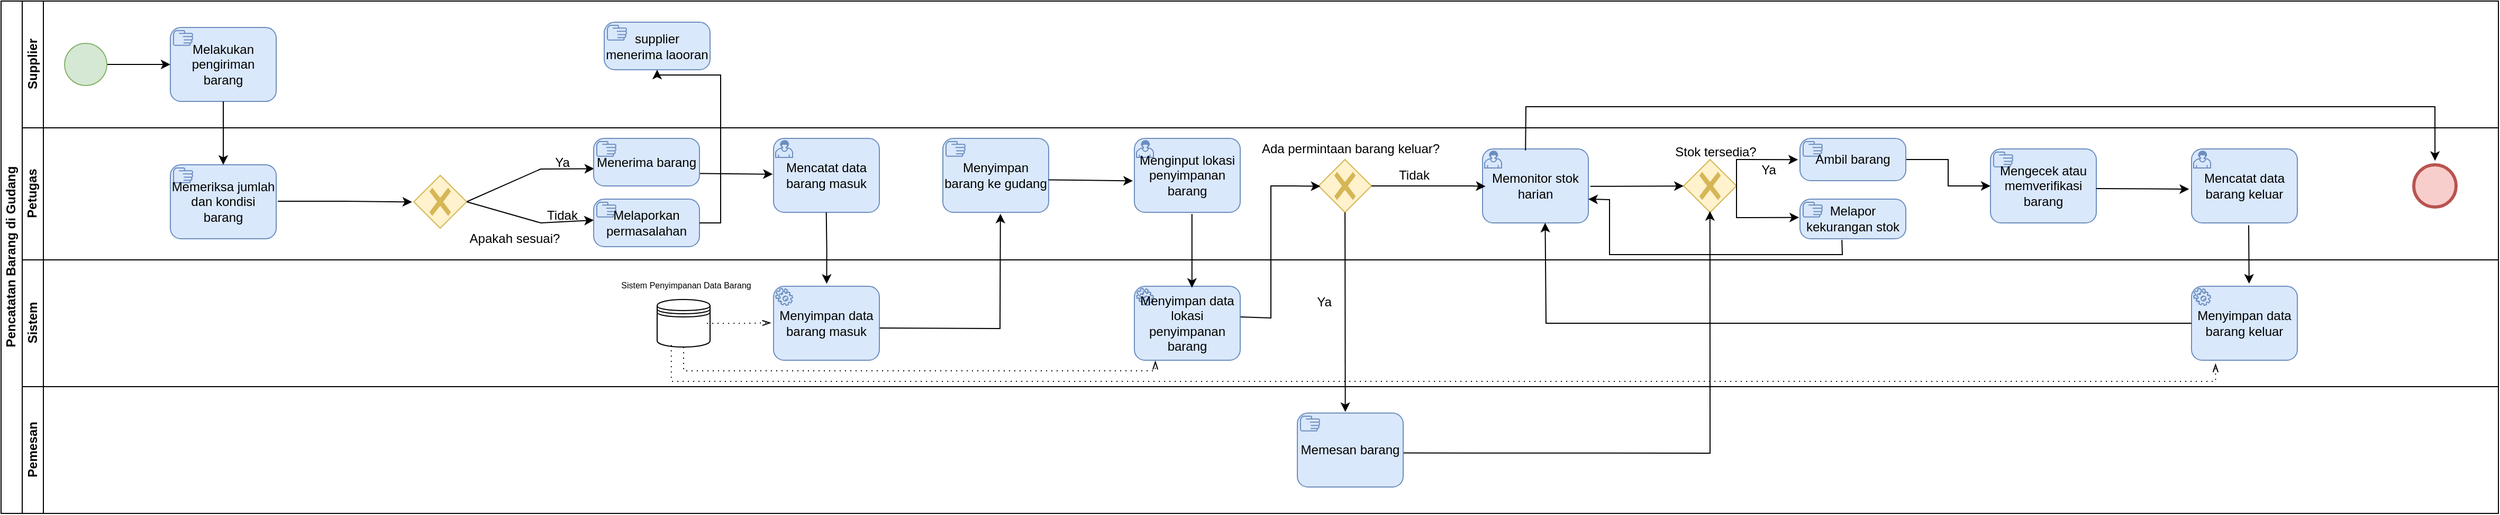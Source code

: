 <mxfile version="26.0.4" pages="4">
  <diagram id="VmJVErrUOmcDrL6i9FpB" name="BPMN">
    <mxGraphModel dx="1216" dy="525" grid="1" gridSize="10" guides="1" tooltips="1" connect="1" arrows="1" fold="1" page="1" pageScale="1" pageWidth="827" pageHeight="1169" math="0" shadow="0">
      <root>
        <mxCell id="0" />
        <mxCell id="1" parent="0" />
        <mxCell id="T0Us1_kyEv9SRKcbb-ls-1" value="Pencatatan Barang di Gudang" style="swimlane;html=1;childLayout=stackLayout;resizeParent=1;resizeParentMax=0;horizontal=0;startSize=20;horizontalStack=0;" parent="1" vertex="1">
          <mxGeometry x="120" y="120" width="2360" height="485" as="geometry" />
        </mxCell>
        <mxCell id="T0Us1_kyEv9SRKcbb-ls-2" value="Supplier" style="swimlane;html=1;startSize=20;horizontal=0;" parent="T0Us1_kyEv9SRKcbb-ls-1" vertex="1">
          <mxGeometry x="20" width="2340" height="120" as="geometry" />
        </mxCell>
        <mxCell id="T0Us1_kyEv9SRKcbb-ls-3" value="" style="edgeStyle=orthogonalEdgeStyle;rounded=0;orthogonalLoop=1;jettySize=auto;html=1;entryX=0;entryY=0.5;entryDx=0;entryDy=0;entryPerimeter=0;" parent="T0Us1_kyEv9SRKcbb-ls-2" source="T0Us1_kyEv9SRKcbb-ls-4" target="T0Us1_kyEv9SRKcbb-ls-6" edge="1">
          <mxGeometry relative="1" as="geometry">
            <mxPoint x="120" y="60" as="targetPoint" />
          </mxGeometry>
        </mxCell>
        <mxCell id="T0Us1_kyEv9SRKcbb-ls-4" value="" style="ellipse;whiteSpace=wrap;html=1;fillColor=#d5e8d4;strokeColor=#82b366;" parent="T0Us1_kyEv9SRKcbb-ls-2" vertex="1">
          <mxGeometry x="40" y="40" width="40" height="40" as="geometry" />
        </mxCell>
        <mxCell id="T0Us1_kyEv9SRKcbb-ls-6" value="Melakukan pengiriman barang" style="points=[[0.25,0,0],[0.5,0,0],[0.75,0,0],[1,0.25,0],[1,0.5,0],[1,0.75,0],[0.75,1,0],[0.5,1,0],[0.25,1,0],[0,0.75,0],[0,0.5,0],[0,0.25,0]];shape=mxgraph.bpmn.task;whiteSpace=wrap;rectStyle=rounded;size=10;html=1;container=1;expand=0;collapsible=0;taskMarker=manual;fillColor=#dae8fc;strokeColor=#6c8ebf;" parent="T0Us1_kyEv9SRKcbb-ls-2" vertex="1">
          <mxGeometry x="140" y="25" width="100" height="70" as="geometry" />
        </mxCell>
        <mxCell id="5pMWq3nMPE7K7K9CRKmv-3" value="supplier menerima laooran" style="points=[[0.25,0,0],[0.5,0,0],[0.75,0,0],[1,0.25,0],[1,0.5,0],[1,0.75,0],[0.75,1,0],[0.5,1,0],[0.25,1,0],[0,0.75,0],[0,0.5,0],[0,0.25,0]];shape=mxgraph.bpmn.task;whiteSpace=wrap;rectStyle=rounded;size=10;html=1;container=1;expand=0;collapsible=0;taskMarker=manual;fillColor=#dae8fc;strokeColor=#6c8ebf;" vertex="1" parent="T0Us1_kyEv9SRKcbb-ls-2">
          <mxGeometry x="550" y="20" width="100" height="45" as="geometry" />
        </mxCell>
        <mxCell id="T0Us1_kyEv9SRKcbb-ls-8" value="Petugas" style="swimlane;html=1;startSize=20;horizontal=0;" parent="T0Us1_kyEv9SRKcbb-ls-1" vertex="1">
          <mxGeometry x="20" y="120" width="2340" height="125" as="geometry" />
        </mxCell>
        <mxCell id="T0Us1_kyEv9SRKcbb-ls-9" value="" style="edgeStyle=orthogonalEdgeStyle;rounded=0;orthogonalLoop=1;jettySize=auto;html=1;entryX=-0.032;entryY=0.503;entryDx=0;entryDy=0;entryPerimeter=0;exitX=1.015;exitY=0.493;exitDx=0;exitDy=0;exitPerimeter=0;" parent="T0Us1_kyEv9SRKcbb-ls-8" source="T0Us1_kyEv9SRKcbb-ls-15" target="T0Us1_kyEv9SRKcbb-ls-10" edge="1">
          <mxGeometry relative="1" as="geometry">
            <mxPoint x="360.0" y="70" as="sourcePoint" />
            <mxPoint x="440" y="70" as="targetPoint" />
          </mxGeometry>
        </mxCell>
        <mxCell id="T0Us1_kyEv9SRKcbb-ls-10" value="" style="points=[[0.25,0.25,0],[0.5,0,0],[0.75,0.25,0],[1,0.5,0],[0.75,0.75,0],[0.5,1,0],[0.25,0.75,0],[0,0.5,0]];shape=mxgraph.bpmn.gateway2;html=1;verticalLabelPosition=bottom;labelBackgroundColor=#ffffff;verticalAlign=top;align=center;perimeter=rhombusPerimeter;outlineConnect=0;outline=none;symbol=none;gwType=exclusive;fillColor=#fff2cc;strokeColor=#d6b656;" parent="T0Us1_kyEv9SRKcbb-ls-8" vertex="1">
          <mxGeometry x="370" y="45" width="50" height="50" as="geometry" />
        </mxCell>
        <mxCell id="T0Us1_kyEv9SRKcbb-ls-11" value="Apakah sesuai?" style="text;html=1;align=center;verticalAlign=middle;resizable=0;points=[];autosize=1;strokeColor=none;fillColor=none;" parent="T0Us1_kyEv9SRKcbb-ls-8" vertex="1">
          <mxGeometry x="410" y="90" width="110" height="30" as="geometry" />
        </mxCell>
        <mxCell id="T0Us1_kyEv9SRKcbb-ls-12" value="" style="endArrow=classic;html=1;rounded=0;exitX=1;exitY=0.5;exitDx=0;exitDy=0;exitPerimeter=0;entryX=0.004;entryY=0.637;entryDx=0;entryDy=0;entryPerimeter=0;" parent="T0Us1_kyEv9SRKcbb-ls-8" source="T0Us1_kyEv9SRKcbb-ls-10" target="T0Us1_kyEv9SRKcbb-ls-16" edge="1">
          <mxGeometry width="50" height="50" relative="1" as="geometry">
            <mxPoint x="510" y="80" as="sourcePoint" />
            <mxPoint x="540.16" y="39.12" as="targetPoint" />
            <Array as="points">
              <mxPoint x="490" y="39" />
            </Array>
          </mxGeometry>
        </mxCell>
        <mxCell id="T0Us1_kyEv9SRKcbb-ls-13" value="" style="endArrow=classic;html=1;rounded=0;exitX=1;exitY=0.5;exitDx=0;exitDy=0;exitPerimeter=0;entryX=0.001;entryY=0.443;entryDx=0;entryDy=0;entryPerimeter=0;" parent="T0Us1_kyEv9SRKcbb-ls-8" source="T0Us1_kyEv9SRKcbb-ls-10" target="T0Us1_kyEv9SRKcbb-ls-17" edge="1">
          <mxGeometry width="50" height="50" relative="1" as="geometry">
            <mxPoint x="550" y="70" as="sourcePoint" />
            <mxPoint x="540.24" y="89.595" as="targetPoint" />
            <Array as="points">
              <mxPoint x="490" y="90" />
            </Array>
          </mxGeometry>
        </mxCell>
        <mxCell id="T0Us1_kyEv9SRKcbb-ls-14" value="" style="endArrow=classic;html=1;rounded=0;entryX=-0.01;entryY=0.398;entryDx=0;entryDy=0;exitX=1.01;exitY=0.574;exitDx=0;exitDy=0;exitPerimeter=0;entryPerimeter=0;" parent="T0Us1_kyEv9SRKcbb-ls-8" edge="1">
          <mxGeometry width="50" height="50" relative="1" as="geometry">
            <mxPoint x="620.8" y="42.96" as="sourcePoint" />
            <mxPoint x="709.2" y="43.88" as="targetPoint" />
          </mxGeometry>
        </mxCell>
        <mxCell id="T0Us1_kyEv9SRKcbb-ls-15" value="Memeriksa jumlah dan kondisi barang" style="points=[[0.25,0,0],[0.5,0,0],[0.75,0,0],[1,0.25,0],[1,0.5,0],[1,0.75,0],[0.75,1,0],[0.5,1,0],[0.25,1,0],[0,0.75,0],[0,0.5,0],[0,0.25,0]];shape=mxgraph.bpmn.task;whiteSpace=wrap;rectStyle=rounded;size=10;html=1;container=1;expand=0;collapsible=0;taskMarker=manual;fillColor=#dae8fc;strokeColor=#6c8ebf;" parent="T0Us1_kyEv9SRKcbb-ls-8" vertex="1">
          <mxGeometry x="140" y="35" width="100" height="70" as="geometry" />
        </mxCell>
        <mxCell id="T0Us1_kyEv9SRKcbb-ls-16" value="Menerima barang" style="points=[[0.25,0,0],[0.5,0,0],[0.75,0,0],[1,0.25,0],[1,0.5,0],[1,0.75,0],[0.75,1,0],[0.5,1,0],[0.25,1,0],[0,0.75,0],[0,0.5,0],[0,0.25,0]];shape=mxgraph.bpmn.task;whiteSpace=wrap;rectStyle=rounded;size=10;html=1;container=1;expand=0;collapsible=0;taskMarker=manual;fillColor=#dae8fc;strokeColor=#6c8ebf;" parent="T0Us1_kyEv9SRKcbb-ls-8" vertex="1">
          <mxGeometry x="540" y="10" width="100" height="45" as="geometry" />
        </mxCell>
        <mxCell id="T0Us1_kyEv9SRKcbb-ls-17" value="Melaporkan permasalahan" style="points=[[0.25,0,0],[0.5,0,0],[0.75,0,0],[1,0.25,0],[1,0.5,0],[1,0.75,0],[0.75,1,0],[0.5,1,0],[0.25,1,0],[0,0.75,0],[0,0.5,0],[0,0.25,0]];shape=mxgraph.bpmn.task;whiteSpace=wrap;rectStyle=rounded;size=10;html=1;container=1;expand=0;collapsible=0;taskMarker=manual;fillColor=#dae8fc;strokeColor=#6c8ebf;" parent="T0Us1_kyEv9SRKcbb-ls-8" vertex="1">
          <mxGeometry x="540" y="67.5" width="100" height="45" as="geometry" />
        </mxCell>
        <mxCell id="T0Us1_kyEv9SRKcbb-ls-18" value="Mencatat data barang masuk" style="points=[[0.25,0,0],[0.5,0,0],[0.75,0,0],[1,0.25,0],[1,0.5,0],[1,0.75,0],[0.75,1,0],[0.5,1,0],[0.25,1,0],[0,0.75,0],[0,0.5,0],[0,0.25,0]];shape=mxgraph.bpmn.task;whiteSpace=wrap;rectStyle=rounded;size=10;html=1;container=1;expand=0;collapsible=0;taskMarker=user;fillColor=#dae8fc;strokeColor=#6c8ebf;" parent="T0Us1_kyEv9SRKcbb-ls-8" vertex="1">
          <mxGeometry x="710" y="10" width="100" height="70" as="geometry" />
        </mxCell>
        <mxCell id="T0Us1_kyEv9SRKcbb-ls-19" value="" style="edgeStyle=orthogonalEdgeStyle;rounded=0;orthogonalLoop=1;jettySize=auto;html=1;entryX=0.502;entryY=-0.034;entryDx=0;entryDy=0;entryPerimeter=0;" parent="T0Us1_kyEv9SRKcbb-ls-8" target="T0Us1_kyEv9SRKcbb-ls-41" edge="1">
          <mxGeometry relative="1" as="geometry">
            <mxPoint x="759.84" y="80" as="sourcePoint" />
            <mxPoint x="759.84" y="160" as="targetPoint" />
          </mxGeometry>
        </mxCell>
        <mxCell id="T0Us1_kyEv9SRKcbb-ls-20" value="Menyimpan barang ke gudang" style="points=[[0.25,0,0],[0.5,0,0],[0.75,0,0],[1,0.25,0],[1,0.5,0],[1,0.75,0],[0.75,1,0],[0.5,1,0],[0.25,1,0],[0,0.75,0],[0,0.5,0],[0,0.25,0]];shape=mxgraph.bpmn.task;whiteSpace=wrap;rectStyle=rounded;size=10;html=1;container=1;expand=0;collapsible=0;taskMarker=manual;fillColor=#dae8fc;strokeColor=#6c8ebf;" parent="T0Us1_kyEv9SRKcbb-ls-8" vertex="1">
          <mxGeometry x="870" y="10" width="100" height="70" as="geometry" />
        </mxCell>
        <mxCell id="T0Us1_kyEv9SRKcbb-ls-21" value="Menginput lokasi penyimpanan barang" style="points=[[0.25,0,0],[0.5,0,0],[0.75,0,0],[1,0.25,0],[1,0.5,0],[1,0.75,0],[0.75,1,0],[0.5,1,0],[0.25,1,0],[0,0.75,0],[0,0.5,0],[0,0.25,0]];shape=mxgraph.bpmn.task;whiteSpace=wrap;rectStyle=rounded;size=10;html=1;container=1;expand=0;collapsible=0;taskMarker=user;fillColor=#dae8fc;strokeColor=#6c8ebf;" parent="T0Us1_kyEv9SRKcbb-ls-8" vertex="1">
          <mxGeometry x="1051" y="10" width="100" height="70" as="geometry" />
        </mxCell>
        <mxCell id="T0Us1_kyEv9SRKcbb-ls-22" value="" style="endArrow=classic;html=1;rounded=0;exitX=0.998;exitY=0.56;exitDx=0;exitDy=0;exitPerimeter=0;entryX=-0.014;entryY=0.575;entryDx=0;entryDy=0;entryPerimeter=0;" parent="T0Us1_kyEv9SRKcbb-ls-8" source="T0Us1_kyEv9SRKcbb-ls-20" target="T0Us1_kyEv9SRKcbb-ls-21" edge="1">
          <mxGeometry width="50" height="50" relative="1" as="geometry">
            <mxPoint x="970" y="50" as="sourcePoint" />
            <mxPoint x="1020" as="targetPoint" />
          </mxGeometry>
        </mxCell>
        <mxCell id="T0Us1_kyEv9SRKcbb-ls-23" value="Memonitor stok harian" style="points=[[0.25,0,0],[0.5,0,0],[0.75,0,0],[1,0.25,0],[1,0.5,0],[1,0.75,0],[0.75,1,0],[0.5,1,0],[0.25,1,0],[0,0.75,0],[0,0.5,0],[0,0.25,0]];shape=mxgraph.bpmn.task;whiteSpace=wrap;rectStyle=rounded;size=10;html=1;container=1;expand=0;collapsible=0;taskMarker=user;fillColor=#dae8fc;strokeColor=#6c8ebf;" parent="T0Us1_kyEv9SRKcbb-ls-8" vertex="1">
          <mxGeometry x="1380" y="20" width="100" height="70" as="geometry" />
        </mxCell>
        <mxCell id="T0Us1_kyEv9SRKcbb-ls-24" value="" style="points=[[0.25,0.25,0],[0.5,0,0],[0.75,0.25,0],[1,0.5,0],[0.75,0.75,0],[0.5,1,0],[0.25,0.75,0],[0,0.5,0]];shape=mxgraph.bpmn.gateway2;html=1;verticalLabelPosition=bottom;labelBackgroundColor=#ffffff;verticalAlign=top;align=center;perimeter=rhombusPerimeter;outlineConnect=0;outline=none;symbol=none;gwType=exclusive;fillColor=#fff2cc;strokeColor=#d6b656;" parent="T0Us1_kyEv9SRKcbb-ls-8" vertex="1">
          <mxGeometry x="1225" y="30" width="50" height="50" as="geometry" />
        </mxCell>
        <mxCell id="T0Us1_kyEv9SRKcbb-ls-25" value="" style="endArrow=classic;html=1;rounded=0;entryX=0.028;entryY=0.506;entryDx=0;entryDy=0;entryPerimeter=0;exitX=1;exitY=0.5;exitDx=0;exitDy=0;exitPerimeter=0;" parent="T0Us1_kyEv9SRKcbb-ls-8" source="T0Us1_kyEv9SRKcbb-ls-24" target="T0Us1_kyEv9SRKcbb-ls-23" edge="1">
          <mxGeometry width="50" height="50" relative="1" as="geometry">
            <mxPoint x="1280" y="190" as="sourcePoint" />
            <mxPoint x="1330" y="140" as="targetPoint" />
            <Array as="points">
              <mxPoint x="1300" y="55" />
              <mxPoint x="1330" y="55" />
              <mxPoint x="1350" y="55" />
              <mxPoint x="1370" y="55" />
            </Array>
          </mxGeometry>
        </mxCell>
        <mxCell id="T0Us1_kyEv9SRKcbb-ls-26" value="Ada permintaan barang keluar?" style="text;html=1;align=center;verticalAlign=middle;resizable=0;points=[];autosize=1;strokeColor=none;fillColor=none;" parent="T0Us1_kyEv9SRKcbb-ls-8" vertex="1">
          <mxGeometry x="1160" y="5" width="190" height="30" as="geometry" />
        </mxCell>
        <mxCell id="T0Us1_kyEv9SRKcbb-ls-27" value="Tidak" style="text;html=1;align=center;verticalAlign=middle;resizable=0;points=[];autosize=1;strokeColor=none;fillColor=none;" parent="T0Us1_kyEv9SRKcbb-ls-8" vertex="1">
          <mxGeometry x="1290" y="30" width="50" height="30" as="geometry" />
        </mxCell>
        <mxCell id="T0Us1_kyEv9SRKcbb-ls-28" value="" style="points=[[0.25,0.25,0],[0.5,0,0],[0.75,0.25,0],[1,0.5,0],[0.75,0.75,0],[0.5,1,0],[0.25,0.75,0],[0,0.5,0]];shape=mxgraph.bpmn.gateway2;html=1;verticalLabelPosition=bottom;labelBackgroundColor=#ffffff;verticalAlign=top;align=center;perimeter=rhombusPerimeter;outlineConnect=0;outline=none;symbol=none;gwType=exclusive;fillColor=#fff2cc;strokeColor=#d6b656;" parent="T0Us1_kyEv9SRKcbb-ls-8" vertex="1">
          <mxGeometry x="1570" y="30" width="50" height="50" as="geometry" />
        </mxCell>
        <mxCell id="T0Us1_kyEv9SRKcbb-ls-29" value="" style="endArrow=classic;html=1;rounded=0;exitX=1.018;exitY=0.506;exitDx=0;exitDy=0;exitPerimeter=0;" parent="T0Us1_kyEv9SRKcbb-ls-8" source="T0Us1_kyEv9SRKcbb-ls-23" target="T0Us1_kyEv9SRKcbb-ls-28" edge="1">
          <mxGeometry width="50" height="50" relative="1" as="geometry">
            <mxPoint x="1480" y="60" as="sourcePoint" />
            <mxPoint x="1530" y="10" as="targetPoint" />
          </mxGeometry>
        </mxCell>
        <mxCell id="T0Us1_kyEv9SRKcbb-ls-30" value="" style="edgeStyle=orthogonalEdgeStyle;rounded=0;orthogonalLoop=1;jettySize=auto;html=1;" parent="T0Us1_kyEv9SRKcbb-ls-8" source="T0Us1_kyEv9SRKcbb-ls-31" target="T0Us1_kyEv9SRKcbb-ls-37" edge="1">
          <mxGeometry relative="1" as="geometry" />
        </mxCell>
        <mxCell id="T0Us1_kyEv9SRKcbb-ls-31" value="Ambil barang" style="points=[[0.25,0,0],[0.5,0,0],[0.75,0,0],[1,0.25,0],[1,0.5,0],[1,0.75,0],[0.75,1,0],[0.5,1,0],[0.25,1,0],[0,0.75,0],[0,0.5,0],[0,0.25,0]];shape=mxgraph.bpmn.task;whiteSpace=wrap;rectStyle=rounded;size=10;html=1;container=1;expand=0;collapsible=0;taskMarker=manual;fillColor=#dae8fc;strokeColor=#6c8ebf;" parent="T0Us1_kyEv9SRKcbb-ls-8" vertex="1">
          <mxGeometry x="1680" y="10" width="100" height="40" as="geometry" />
        </mxCell>
        <mxCell id="T0Us1_kyEv9SRKcbb-ls-32" value="" style="endArrow=classic;html=1;rounded=0;exitX=1;exitY=0.5;exitDx=0;exitDy=0;exitPerimeter=0;entryX=-0.019;entryY=0.503;entryDx=0;entryDy=0;entryPerimeter=0;" parent="T0Us1_kyEv9SRKcbb-ls-8" source="T0Us1_kyEv9SRKcbb-ls-28" target="T0Us1_kyEv9SRKcbb-ls-31" edge="1">
          <mxGeometry width="50" height="50" relative="1" as="geometry">
            <mxPoint x="1620" y="60" as="sourcePoint" />
            <mxPoint x="1670" y="10" as="targetPoint" />
            <Array as="points">
              <mxPoint x="1620" y="30" />
            </Array>
          </mxGeometry>
        </mxCell>
        <mxCell id="T0Us1_kyEv9SRKcbb-ls-33" value="Ya" style="text;html=1;align=center;verticalAlign=middle;resizable=0;points=[];autosize=1;strokeColor=none;fillColor=none;" parent="T0Us1_kyEv9SRKcbb-ls-8" vertex="1">
          <mxGeometry x="1630" y="25" width="40" height="30" as="geometry" />
        </mxCell>
        <mxCell id="T0Us1_kyEv9SRKcbb-ls-34" value="Melapor kekurangan stok" style="points=[[0.25,0,0],[0.5,0,0],[0.75,0,0],[1,0.25,0],[1,0.5,0],[1,0.75,0],[0.75,1,0],[0.5,1,0],[0.25,1,0],[0,0.75,0],[0,0.5,0],[0,0.25,0]];shape=mxgraph.bpmn.task;whiteSpace=wrap;rectStyle=rounded;size=10;html=1;container=1;expand=0;collapsible=0;taskMarker=manual;fillColor=#dae8fc;strokeColor=#6c8ebf;" parent="T0Us1_kyEv9SRKcbb-ls-8" vertex="1">
          <mxGeometry x="1680" y="67.5" width="100" height="37.5" as="geometry" />
        </mxCell>
        <mxCell id="T0Us1_kyEv9SRKcbb-ls-35" value="" style="endArrow=classic;html=1;rounded=0;exitX=1;exitY=0.5;exitDx=0;exitDy=0;exitPerimeter=0;entryX=-0.009;entryY=0.462;entryDx=0;entryDy=0;entryPerimeter=0;" parent="T0Us1_kyEv9SRKcbb-ls-8" source="T0Us1_kyEv9SRKcbb-ls-28" target="T0Us1_kyEv9SRKcbb-ls-34" edge="1">
          <mxGeometry width="50" height="50" relative="1" as="geometry">
            <mxPoint x="1650" y="110" as="sourcePoint" />
            <mxPoint x="1700" y="60" as="targetPoint" />
            <Array as="points">
              <mxPoint x="1620" y="85" />
            </Array>
          </mxGeometry>
        </mxCell>
        <mxCell id="T0Us1_kyEv9SRKcbb-ls-36" value="" style="endArrow=classic;html=1;rounded=0;exitX=0.396;exitY=1.031;exitDx=0;exitDy=0;exitPerimeter=0;entryX=0.999;entryY=0.679;entryDx=0;entryDy=0;entryPerimeter=0;" parent="T0Us1_kyEv9SRKcbb-ls-8" source="T0Us1_kyEv9SRKcbb-ls-34" target="T0Us1_kyEv9SRKcbb-ls-23" edge="1">
          <mxGeometry width="50" height="50" relative="1" as="geometry">
            <mxPoint x="1600" y="80" as="sourcePoint" />
            <mxPoint x="1650" y="30" as="targetPoint" />
            <Array as="points">
              <mxPoint x="1720" y="120" />
              <mxPoint x="1500" y="120" />
              <mxPoint x="1500" y="68" />
            </Array>
          </mxGeometry>
        </mxCell>
        <mxCell id="T0Us1_kyEv9SRKcbb-ls-37" value="Mengecek atau memverifikasi barang" style="points=[[0.25,0,0],[0.5,0,0],[0.75,0,0],[1,0.25,0],[1,0.5,0],[1,0.75,0],[0.75,1,0],[0.5,1,0],[0.25,1,0],[0,0.75,0],[0,0.5,0],[0,0.25,0]];shape=mxgraph.bpmn.task;whiteSpace=wrap;rectStyle=rounded;size=10;html=1;container=1;expand=0;collapsible=0;taskMarker=manual;fillColor=#dae8fc;strokeColor=#6c8ebf;" parent="T0Us1_kyEv9SRKcbb-ls-8" vertex="1">
          <mxGeometry x="1860" y="20" width="100" height="70" as="geometry" />
        </mxCell>
        <mxCell id="T0Us1_kyEv9SRKcbb-ls-38" value="Mencatat data barang keluar" style="points=[[0.25,0,0],[0.5,0,0],[0.75,0,0],[1,0.25,0],[1,0.5,0],[1,0.75,0],[0.75,1,0],[0.5,1,0],[0.25,1,0],[0,0.75,0],[0,0.5,0],[0,0.25,0]];shape=mxgraph.bpmn.task;whiteSpace=wrap;rectStyle=rounded;size=10;html=1;container=1;expand=0;collapsible=0;taskMarker=user;fillColor=#dae8fc;strokeColor=#6c8ebf;" parent="T0Us1_kyEv9SRKcbb-ls-8" vertex="1">
          <mxGeometry x="2050" y="20" width="100" height="70" as="geometry" />
        </mxCell>
        <mxCell id="T0Us1_kyEv9SRKcbb-ls-39" value="" style="endArrow=classic;html=1;rounded=0;entryX=-0.023;entryY=0.543;entryDx=0;entryDy=0;entryPerimeter=0;" parent="T0Us1_kyEv9SRKcbb-ls-8" target="T0Us1_kyEv9SRKcbb-ls-38" edge="1">
          <mxGeometry width="50" height="50" relative="1" as="geometry">
            <mxPoint x="1960" y="57.5" as="sourcePoint" />
            <mxPoint x="2010" y="7.5" as="targetPoint" />
          </mxGeometry>
        </mxCell>
        <mxCell id="Qsz-QTXx2OwZZKdzuYLj-1" value="" style="points=[[0.145,0.145,0],[0.5,0,0],[0.855,0.145,0],[1,0.5,0],[0.855,0.855,0],[0.5,1,0],[0.145,0.855,0],[0,0.5,0]];shape=mxgraph.bpmn.event;html=1;verticalLabelPosition=bottom;labelBackgroundColor=#ffffff;verticalAlign=top;align=center;perimeter=ellipsePerimeter;outlineConnect=0;aspect=fixed;outline=end;symbol=terminate2;fillColor=#f8cecc;strokeColor=#b85450;" parent="T0Us1_kyEv9SRKcbb-ls-8" vertex="1">
          <mxGeometry x="2260" y="35" width="40" height="40" as="geometry" />
        </mxCell>
        <mxCell id="T0Us1_kyEv9SRKcbb-ls-60" value="" style="endArrow=classic;html=1;rounded=0;exitX=0.406;exitY=0.019;exitDx=0;exitDy=0;exitPerimeter=0;entryX=0.502;entryY=-0.094;entryDx=0;entryDy=0;entryPerimeter=0;" parent="T0Us1_kyEv9SRKcbb-ls-8" source="T0Us1_kyEv9SRKcbb-ls-23" target="Qsz-QTXx2OwZZKdzuYLj-1" edge="1">
          <mxGeometry width="50" height="50" relative="1" as="geometry">
            <mxPoint x="1460" y="160" as="sourcePoint" />
            <mxPoint x="1710" y="-70" as="targetPoint" />
            <Array as="points">
              <mxPoint x="1421" y="-20" />
              <mxPoint x="2280" y="-20" />
            </Array>
          </mxGeometry>
        </mxCell>
        <mxCell id="T0Us1_kyEv9SRKcbb-ls-40" value="Sistem" style="swimlane;html=1;startSize=20;horizontal=0;" parent="T0Us1_kyEv9SRKcbb-ls-1" vertex="1">
          <mxGeometry x="20" y="245" width="2340" height="120" as="geometry" />
        </mxCell>
        <mxCell id="T0Us1_kyEv9SRKcbb-ls-41" value="Menyimpan data barang masuk" style="points=[[0.25,0,0],[0.5,0,0],[0.75,0,0],[1,0.25,0],[1,0.5,0],[1,0.75,0],[0.75,1,0],[0.5,1,0],[0.25,1,0],[0,0.75,0],[0,0.5,0],[0,0.25,0]];shape=mxgraph.bpmn.task;whiteSpace=wrap;rectStyle=rounded;size=10;html=1;container=1;expand=0;collapsible=0;taskMarker=service;fillColor=#dae8fc;strokeColor=#6c8ebf;" parent="T0Us1_kyEv9SRKcbb-ls-40" vertex="1">
          <mxGeometry x="710" y="25" width="100" height="70" as="geometry" />
        </mxCell>
        <mxCell id="T0Us1_kyEv9SRKcbb-ls-42" value="" style="shape=datastore;html=1;labelPosition=center;verticalLabelPosition=bottom;align=center;verticalAlign=top;" parent="T0Us1_kyEv9SRKcbb-ls-40" vertex="1">
          <mxGeometry x="600" y="37.5" width="50" height="45" as="geometry" />
        </mxCell>
        <mxCell id="T0Us1_kyEv9SRKcbb-ls-43" value="" style="edgeStyle=elbowEdgeStyle;fontSize=12;html=1;endFill=0;startFill=0;endSize=6;startSize=6;dashed=1;dashPattern=1 4;endArrow=openThin;startArrow=none;rounded=0;entryX=-0.025;entryY=0.494;entryDx=0;entryDy=0;entryPerimeter=0;exitX=0.942;exitY=0.503;exitDx=0;exitDy=0;exitPerimeter=0;" parent="T0Us1_kyEv9SRKcbb-ls-40" source="T0Us1_kyEv9SRKcbb-ls-42" target="T0Us1_kyEv9SRKcbb-ls-41" edge="1">
          <mxGeometry width="160" relative="1" as="geometry">
            <mxPoint x="650" y="59.38" as="sourcePoint" />
            <mxPoint x="810" y="59.38" as="targetPoint" />
            <Array as="points">
              <mxPoint x="680" y="62" />
            </Array>
          </mxGeometry>
        </mxCell>
        <mxCell id="T0Us1_kyEv9SRKcbb-ls-44" value="&lt;font style=&quot;font-size: 8px;&quot;&gt;Sistem Penyimpanan Data Barang&lt;/font&gt;" style="text;html=1;align=center;verticalAlign=middle;resizable=0;points=[];autosize=1;strokeColor=none;fillColor=none;" parent="T0Us1_kyEv9SRKcbb-ls-40" vertex="1">
          <mxGeometry x="552" y="7.5" width="150" height="30" as="geometry" />
        </mxCell>
        <mxCell id="T0Us1_kyEv9SRKcbb-ls-45" value="Menyimpan data lokasi penyimpanan barang" style="points=[[0.25,0,0],[0.5,0,0],[0.75,0,0],[1,0.25,0],[1,0.5,0],[1,0.75,0],[0.75,1,0],[0.5,1,0],[0.25,1,0],[0,0.75,0],[0,0.5,0],[0,0.25,0]];shape=mxgraph.bpmn.task;whiteSpace=wrap;rectStyle=rounded;size=10;html=1;container=1;expand=0;collapsible=0;taskMarker=service;fillColor=#dae8fc;strokeColor=#6c8ebf;" parent="T0Us1_kyEv9SRKcbb-ls-40" vertex="1">
          <mxGeometry x="1051" y="25" width="100" height="70" as="geometry" />
        </mxCell>
        <mxCell id="T0Us1_kyEv9SRKcbb-ls-46" value="" style="edgeStyle=elbowEdgeStyle;fontSize=12;html=1;endFill=0;startFill=0;endSize=6;startSize=6;dashed=1;dashPattern=1 4;endArrow=openThin;startArrow=none;rounded=0;exitX=0.5;exitY=1;exitDx=0;exitDy=0;entryX=0.198;entryY=1.009;entryDx=0;entryDy=0;entryPerimeter=0;" parent="T0Us1_kyEv9SRKcbb-ls-40" source="T0Us1_kyEv9SRKcbb-ls-42" target="T0Us1_kyEv9SRKcbb-ls-45" edge="1">
          <mxGeometry width="160" relative="1" as="geometry">
            <mxPoint x="820" y="45" as="sourcePoint" />
            <mxPoint x="980" y="45" as="targetPoint" />
            <Array as="points">
              <mxPoint x="850" y="105" />
            </Array>
          </mxGeometry>
        </mxCell>
        <mxCell id="T0Us1_kyEv9SRKcbb-ls-47" value="Menyimpan data barang keluar" style="points=[[0.25,0,0],[0.5,0,0],[0.75,0,0],[1,0.25,0],[1,0.5,0],[1,0.75,0],[0.75,1,0],[0.5,1,0],[0.25,1,0],[0,0.75,0],[0,0.5,0],[0,0.25,0]];shape=mxgraph.bpmn.task;whiteSpace=wrap;rectStyle=rounded;size=10;html=1;container=1;expand=0;collapsible=0;taskMarker=service;fillColor=#dae8fc;strokeColor=#6c8ebf;" parent="T0Us1_kyEv9SRKcbb-ls-40" vertex="1">
          <mxGeometry x="2050" y="25" width="100" height="70" as="geometry" />
        </mxCell>
        <mxCell id="T0Us1_kyEv9SRKcbb-ls-48" value="Ya" style="text;html=1;align=center;verticalAlign=middle;resizable=0;points=[];autosize=1;strokeColor=none;fillColor=none;" parent="T0Us1_kyEv9SRKcbb-ls-40" vertex="1">
          <mxGeometry x="1210" y="25" width="40" height="30" as="geometry" />
        </mxCell>
        <mxCell id="T0Us1_kyEv9SRKcbb-ls-49" value="" style="edgeStyle=elbowEdgeStyle;fontSize=12;html=1;endFill=0;startFill=0;endSize=6;startSize=6;dashed=1;dashPattern=1 4;endArrow=openThin;startArrow=none;rounded=0;exitX=0.268;exitY=0.959;exitDx=0;exitDy=0;exitPerimeter=0;entryX=0.227;entryY=1.046;entryDx=0;entryDy=0;entryPerimeter=0;" parent="T0Us1_kyEv9SRKcbb-ls-40" source="T0Us1_kyEv9SRKcbb-ls-42" target="T0Us1_kyEv9SRKcbb-ls-47" edge="1">
          <mxGeometry width="160" relative="1" as="geometry">
            <mxPoint x="910" y="65" as="sourcePoint" />
            <mxPoint x="2040" y="65" as="targetPoint" />
            <Array as="points">
              <mxPoint x="842" y="115" />
            </Array>
          </mxGeometry>
        </mxCell>
        <mxCell id="T0Us1_kyEv9SRKcbb-ls-51" value="Pemesan" style="swimlane;html=1;startSize=20;horizontal=0;" parent="T0Us1_kyEv9SRKcbb-ls-1" vertex="1">
          <mxGeometry x="20" y="365" width="2340" height="120" as="geometry" />
        </mxCell>
        <mxCell id="T0Us1_kyEv9SRKcbb-ls-52" value="Memesan barang" style="points=[[0.25,0,0],[0.5,0,0],[0.75,0,0],[1,0.25,0],[1,0.5,0],[1,0.75,0],[0.75,1,0],[0.5,1,0],[0.25,1,0],[0,0.75,0],[0,0.5,0],[0,0.25,0]];shape=mxgraph.bpmn.task;whiteSpace=wrap;rectStyle=rounded;size=10;html=1;container=1;expand=0;collapsible=0;taskMarker=manual;fillColor=#dae8fc;strokeColor=#6c8ebf;" parent="T0Us1_kyEv9SRKcbb-ls-51" vertex="1">
          <mxGeometry x="1205" y="25" width="100" height="70" as="geometry" />
        </mxCell>
        <mxCell id="T0Us1_kyEv9SRKcbb-ls-54" value="" style="endArrow=classic;html=1;rounded=0;entryX=0.544;entryY=1.019;entryDx=0;entryDy=0;entryPerimeter=0;exitX=1.004;exitY=0.564;exitDx=0;exitDy=0;exitPerimeter=0;" parent="T0Us1_kyEv9SRKcbb-ls-1" source="T0Us1_kyEv9SRKcbb-ls-41" target="T0Us1_kyEv9SRKcbb-ls-20" edge="1">
          <mxGeometry width="50" height="50" relative="1" as="geometry">
            <mxPoint x="780" y="340" as="sourcePoint" />
            <mxPoint x="830" y="290" as="targetPoint" />
            <Array as="points">
              <mxPoint x="944" y="310" />
            </Array>
          </mxGeometry>
        </mxCell>
        <mxCell id="T0Us1_kyEv9SRKcbb-ls-55" value="" style="endArrow=classic;html=1;rounded=0;exitX=0.544;exitY=1.022;exitDx=0;exitDy=0;exitPerimeter=0;entryX=0.544;entryY=0.02;entryDx=0;entryDy=0;entryPerimeter=0;" parent="T0Us1_kyEv9SRKcbb-ls-1" source="T0Us1_kyEv9SRKcbb-ls-21" target="T0Us1_kyEv9SRKcbb-ls-45" edge="1">
          <mxGeometry width="50" height="50" relative="1" as="geometry">
            <mxPoint x="1200" y="310" as="sourcePoint" />
            <mxPoint x="1250" y="260" as="targetPoint" />
          </mxGeometry>
        </mxCell>
        <mxCell id="T0Us1_kyEv9SRKcbb-ls-56" value="" style="endArrow=classic;html=1;rounded=0;entryX=0.453;entryY=-0.015;entryDx=0;entryDy=0;entryPerimeter=0;" parent="T0Us1_kyEv9SRKcbb-ls-1" source="T0Us1_kyEv9SRKcbb-ls-24" target="T0Us1_kyEv9SRKcbb-ls-52" edge="1">
          <mxGeometry width="50" height="50" relative="1" as="geometry">
            <mxPoint x="1270" y="330" as="sourcePoint" />
            <mxPoint x="1320" y="280" as="targetPoint" />
          </mxGeometry>
        </mxCell>
        <mxCell id="T0Us1_kyEv9SRKcbb-ls-57" value="" style="endArrow=classic;html=1;rounded=0;exitX=1.003;exitY=0.414;exitDx=0;exitDy=0;exitPerimeter=0;entryX=0.037;entryY=0.507;entryDx=0;entryDy=0;entryPerimeter=0;" parent="T0Us1_kyEv9SRKcbb-ls-1" source="T0Us1_kyEv9SRKcbb-ls-45" target="T0Us1_kyEv9SRKcbb-ls-24" edge="1">
          <mxGeometry width="50" height="50" relative="1" as="geometry">
            <mxPoint x="990" y="360" as="sourcePoint" />
            <mxPoint x="1040" y="310" as="targetPoint" />
            <Array as="points">
              <mxPoint x="1200" y="300" />
              <mxPoint x="1200" y="230" />
              <mxPoint x="1200" y="175" />
              <mxPoint x="1220" y="175" />
            </Array>
          </mxGeometry>
        </mxCell>
        <mxCell id="T0Us1_kyEv9SRKcbb-ls-58" value="" style="endArrow=classic;html=1;rounded=0;exitX=0.54;exitY=1.032;exitDx=0;exitDy=0;exitPerimeter=0;entryX=0.544;entryY=-0.036;entryDx=0;entryDy=0;entryPerimeter=0;" parent="T0Us1_kyEv9SRKcbb-ls-1" source="T0Us1_kyEv9SRKcbb-ls-38" target="T0Us1_kyEv9SRKcbb-ls-47" edge="1">
          <mxGeometry width="50" height="50" relative="1" as="geometry">
            <mxPoint x="2090" y="300" as="sourcePoint" />
            <mxPoint x="2140" y="250" as="targetPoint" />
          </mxGeometry>
        </mxCell>
        <mxCell id="T0Us1_kyEv9SRKcbb-ls-59" value="" style="endArrow=classic;html=1;rounded=0;exitX=0;exitY=0.5;exitDx=0;exitDy=0;exitPerimeter=0;entryX=0.592;entryY=0.999;entryDx=0;entryDy=0;entryPerimeter=0;" parent="T0Us1_kyEv9SRKcbb-ls-1" source="T0Us1_kyEv9SRKcbb-ls-47" target="T0Us1_kyEv9SRKcbb-ls-23" edge="1">
          <mxGeometry width="50" height="50" relative="1" as="geometry">
            <mxPoint x="1720" y="330" as="sourcePoint" />
            <mxPoint x="1770" y="280" as="targetPoint" />
            <Array as="points">
              <mxPoint x="1460" y="305" />
            </Array>
          </mxGeometry>
        </mxCell>
        <mxCell id="4I9Gerkrq0Jc3BRL0PG8-1" value="" style="endArrow=classic;html=1;rounded=0;entryX=0.498;entryY=0.977;entryDx=0;entryDy=0;entryPerimeter=0;exitX=1.005;exitY=0.54;exitDx=0;exitDy=0;exitPerimeter=0;" parent="T0Us1_kyEv9SRKcbb-ls-1" source="T0Us1_kyEv9SRKcbb-ls-52" target="T0Us1_kyEv9SRKcbb-ls-28" edge="1">
          <mxGeometry width="50" height="50" relative="1" as="geometry">
            <mxPoint x="1320" y="430" as="sourcePoint" />
            <mxPoint x="1380" y="370" as="targetPoint" />
            <Array as="points">
              <mxPoint x="1615" y="428" />
            </Array>
          </mxGeometry>
        </mxCell>
        <mxCell id="T0Us1_kyEv9SRKcbb-ls-5" value="" style="edgeStyle=orthogonalEdgeStyle;rounded=0;orthogonalLoop=1;jettySize=auto;html=1;entryX=0.5;entryY=0;entryDx=0;entryDy=0;entryPerimeter=0;" parent="T0Us1_kyEv9SRKcbb-ls-1" source="T0Us1_kyEv9SRKcbb-ls-6" target="T0Us1_kyEv9SRKcbb-ls-15" edge="1">
          <mxGeometry relative="1" as="geometry">
            <mxPoint x="200" y="155" as="targetPoint" />
          </mxGeometry>
        </mxCell>
        <mxCell id="5pMWq3nMPE7K7K9CRKmv-2" style="edgeStyle=orthogonalEdgeStyle;rounded=0;orthogonalLoop=1;jettySize=auto;html=1;entryX=0.5;entryY=1;entryDx=0;entryDy=0;entryPerimeter=0;" edge="1" parent="T0Us1_kyEv9SRKcbb-ls-1" source="T0Us1_kyEv9SRKcbb-ls-17" target="5pMWq3nMPE7K7K9CRKmv-3">
          <mxGeometry relative="1" as="geometry">
            <mxPoint x="620" y="70" as="targetPoint" />
            <Array as="points">
              <mxPoint x="680" y="210" />
              <mxPoint x="680" y="70" />
              <mxPoint x="620" y="70" />
            </Array>
          </mxGeometry>
        </mxCell>
        <mxCell id="T0Us1_kyEv9SRKcbb-ls-61" value="Ya" style="text;html=1;align=center;verticalAlign=middle;resizable=0;points=[];autosize=1;strokeColor=none;fillColor=none;" parent="1" vertex="1">
          <mxGeometry x="630" y="258" width="40" height="30" as="geometry" />
        </mxCell>
        <mxCell id="T0Us1_kyEv9SRKcbb-ls-62" value="Tidak" style="text;html=1;align=center;verticalAlign=middle;resizable=0;points=[];autosize=1;strokeColor=none;fillColor=none;" parent="1" vertex="1">
          <mxGeometry x="625" y="308" width="50" height="30" as="geometry" />
        </mxCell>
        <mxCell id="T0Us1_kyEv9SRKcbb-ls-63" value="Stok tersedia?" style="text;html=1;align=center;verticalAlign=middle;resizable=0;points=[];autosize=1;strokeColor=none;fillColor=none;" parent="1" vertex="1">
          <mxGeometry x="1690" y="248" width="100" height="30" as="geometry" />
        </mxCell>
      </root>
    </mxGraphModel>
  </diagram>
  <diagram id="C5RBs43oDa-KdzZeNtuy" name="User Flow">
    <mxGraphModel dx="1323" dy="600" grid="1" gridSize="10" guides="1" tooltips="1" connect="1" arrows="1" fold="1" page="1" pageScale="1" pageWidth="827" pageHeight="1169" math="0" shadow="0">
      <root>
        <mxCell id="WIyWlLk6GJQsqaUBKTNV-0" />
        <mxCell id="WIyWlLk6GJQsqaUBKTNV-1" parent="WIyWlLk6GJQsqaUBKTNV-0" />
        <mxCell id="N5-Wh3fP_WsA1ddiscuS-3" value="" style="edgeStyle=orthogonalEdgeStyle;rounded=0;orthogonalLoop=1;jettySize=auto;html=1;" edge="1" parent="WIyWlLk6GJQsqaUBKTNV-1" source="N5-Wh3fP_WsA1ddiscuS-0" target="N5-Wh3fP_WsA1ddiscuS-2">
          <mxGeometry relative="1" as="geometry" />
        </mxCell>
        <mxCell id="N5-Wh3fP_WsA1ddiscuS-0" value="&lt;b&gt;Mulai&lt;/b&gt;" style="ellipse;whiteSpace=wrap;html=1;fillColor=#f8cecc;strokeColor=#b85450;" vertex="1" parent="WIyWlLk6GJQsqaUBKTNV-1">
          <mxGeometry x="175" y="50" width="90" height="60" as="geometry" />
        </mxCell>
        <mxCell id="N5-Wh3fP_WsA1ddiscuS-5" value="" style="edgeStyle=orthogonalEdgeStyle;rounded=0;orthogonalLoop=1;jettySize=auto;html=1;entryX=-0.031;entryY=0.522;entryDx=0;entryDy=0;entryPerimeter=0;" edge="1" parent="WIyWlLk6GJQsqaUBKTNV-1" source="N5-Wh3fP_WsA1ddiscuS-2" target="N5-Wh3fP_WsA1ddiscuS-8">
          <mxGeometry relative="1" as="geometry">
            <mxPoint x="380" y="200" as="targetPoint" />
          </mxGeometry>
        </mxCell>
        <mxCell id="N5-Wh3fP_WsA1ddiscuS-2" value="&lt;b&gt;Barang datang&lt;/b&gt;" style="whiteSpace=wrap;html=1;fillColor=#dae8fc;strokeColor=#6c8ebf;" vertex="1" parent="WIyWlLk6GJQsqaUBKTNV-1">
          <mxGeometry x="160" y="170" width="120" height="60" as="geometry" />
        </mxCell>
        <mxCell id="N5-Wh3fP_WsA1ddiscuS-13" value="" style="edgeStyle=orthogonalEdgeStyle;rounded=0;orthogonalLoop=1;jettySize=auto;html=1;entryX=0.5;entryY=-0.035;entryDx=0;entryDy=0;entryPerimeter=0;" edge="1" parent="WIyWlLk6GJQsqaUBKTNV-1" source="N5-Wh3fP_WsA1ddiscuS-8" target="N5-Wh3fP_WsA1ddiscuS-12">
          <mxGeometry relative="1" as="geometry">
            <Array as="points">
              <mxPoint x="400" y="260" />
              <mxPoint x="400" y="260" />
            </Array>
          </mxGeometry>
        </mxCell>
        <mxCell id="N5-Wh3fP_WsA1ddiscuS-8" value="&lt;b&gt;Memeriksa jumlah dan kondisi barang&lt;/b&gt;" style="whiteSpace=wrap;html=1;fillColor=#dae8fc;strokeColor=#6c8ebf;" vertex="1" parent="WIyWlLk6GJQsqaUBKTNV-1">
          <mxGeometry x="360" y="168" width="120" height="60" as="geometry" />
        </mxCell>
        <mxCell id="N5-Wh3fP_WsA1ddiscuS-15" value="" style="edgeStyle=orthogonalEdgeStyle;rounded=0;orthogonalLoop=1;jettySize=auto;html=1;" edge="1" parent="WIyWlLk6GJQsqaUBKTNV-1" source="N5-Wh3fP_WsA1ddiscuS-12" target="N5-Wh3fP_WsA1ddiscuS-14">
          <mxGeometry relative="1" as="geometry" />
        </mxCell>
        <mxCell id="N5-Wh3fP_WsA1ddiscuS-17" value="" style="edgeStyle=orthogonalEdgeStyle;rounded=0;orthogonalLoop=1;jettySize=auto;html=1;entryX=0.565;entryY=-0.035;entryDx=0;entryDy=0;entryPerimeter=0;" edge="1" parent="WIyWlLk6GJQsqaUBKTNV-1" source="N5-Wh3fP_WsA1ddiscuS-12" target="8TQBBdpc4lvpYpN0jWLG-0">
          <mxGeometry relative="1" as="geometry">
            <mxPoint x="580" y="460" as="targetPoint" />
          </mxGeometry>
        </mxCell>
        <mxCell id="N5-Wh3fP_WsA1ddiscuS-12" value="&lt;b&gt;Apakah sesuai?&lt;/b&gt;" style="rhombus;whiteSpace=wrap;html=1;fillColor=#fff2cc;strokeColor=#d6b656;" vertex="1" parent="WIyWlLk6GJQsqaUBKTNV-1">
          <mxGeometry x="360" y="370" width="80" height="80" as="geometry" />
        </mxCell>
        <mxCell id="N5-Wh3fP_WsA1ddiscuS-14" value="&lt;b&gt;Melaporkan permasalahan&lt;/b&gt;" style="whiteSpace=wrap;html=1;fillColor=#dae8fc;strokeColor=#6c8ebf;" vertex="1" parent="WIyWlLk6GJQsqaUBKTNV-1">
          <mxGeometry x="160" y="470" width="120" height="60" as="geometry" />
        </mxCell>
        <mxCell id="N5-Wh3fP_WsA1ddiscuS-55" value="" style="edgeStyle=orthogonalEdgeStyle;rounded=0;orthogonalLoop=1;jettySize=auto;html=1;" edge="1" parent="WIyWlLk6GJQsqaUBKTNV-1" source="N5-Wh3fP_WsA1ddiscuS-16" target="N5-Wh3fP_WsA1ddiscuS-54">
          <mxGeometry relative="1" as="geometry" />
        </mxCell>
        <mxCell id="N5-Wh3fP_WsA1ddiscuS-16" value="&lt;b&gt;Barang dicatat dalam sistem&lt;/b&gt;" style="whiteSpace=wrap;html=1;fillColor=#dae8fc;strokeColor=#6c8ebf;" vertex="1" parent="WIyWlLk6GJQsqaUBKTNV-1">
          <mxGeometry x="720" y="470" width="120" height="60" as="geometry" />
        </mxCell>
        <mxCell id="N5-Wh3fP_WsA1ddiscuS-18" value="&lt;b&gt;Tidak&lt;/b&gt;" style="text;html=1;align=center;verticalAlign=middle;resizable=0;points=[];autosize=1;strokeColor=none;fillColor=none;" vertex="1" parent="WIyWlLk6GJQsqaUBKTNV-1">
          <mxGeometry x="265" y="380" width="50" height="30" as="geometry" />
        </mxCell>
        <mxCell id="N5-Wh3fP_WsA1ddiscuS-19" value="&lt;b&gt;Ya&lt;/b&gt;" style="text;html=1;align=center;verticalAlign=middle;resizable=0;points=[];autosize=1;strokeColor=none;fillColor=none;" vertex="1" parent="WIyWlLk6GJQsqaUBKTNV-1">
          <mxGeometry x="460" y="380" width="40" height="30" as="geometry" />
        </mxCell>
        <mxCell id="N5-Wh3fP_WsA1ddiscuS-26" value="" style="edgeStyle=orthogonalEdgeStyle;rounded=0;orthogonalLoop=1;jettySize=auto;html=1;" edge="1" parent="WIyWlLk6GJQsqaUBKTNV-1" source="N5-Wh3fP_WsA1ddiscuS-22" target="N5-Wh3fP_WsA1ddiscuS-25">
          <mxGeometry relative="1" as="geometry" />
        </mxCell>
        <mxCell id="N5-Wh3fP_WsA1ddiscuS-22" value="&lt;b&gt;Ada permintaan barang keluar?&amp;nbsp;&lt;/b&gt;" style="rhombus;whiteSpace=wrap;html=1;fillColor=#fff2cc;strokeColor=#d6b656;" vertex="1" parent="WIyWlLk6GJQsqaUBKTNV-1">
          <mxGeometry x="540" y="160" width="80" height="80" as="geometry" />
        </mxCell>
        <mxCell id="N5-Wh3fP_WsA1ddiscuS-33" value="" style="edgeStyle=orthogonalEdgeStyle;rounded=0;orthogonalLoop=1;jettySize=auto;html=1;" edge="1" parent="WIyWlLk6GJQsqaUBKTNV-1" source="N5-Wh3fP_WsA1ddiscuS-25" target="N5-Wh3fP_WsA1ddiscuS-32">
          <mxGeometry relative="1" as="geometry" />
        </mxCell>
        <mxCell id="N5-Wh3fP_WsA1ddiscuS-25" value="&lt;b&gt;Memeriksa stok&lt;/b&gt;" style="whiteSpace=wrap;html=1;fillColor=#dae8fc;strokeColor=#6c8ebf;" vertex="1" parent="WIyWlLk6GJQsqaUBKTNV-1">
          <mxGeometry x="680" y="170" width="120" height="60" as="geometry" />
        </mxCell>
        <mxCell id="N5-Wh3fP_WsA1ddiscuS-27" value="&lt;b&gt;Ya&lt;/b&gt;" style="text;html=1;align=center;verticalAlign=middle;resizable=0;points=[];autosize=1;strokeColor=none;fillColor=none;" vertex="1" parent="WIyWlLk6GJQsqaUBKTNV-1">
          <mxGeometry x="630" y="168" width="40" height="30" as="geometry" />
        </mxCell>
        <mxCell id="N5-Wh3fP_WsA1ddiscuS-35" value="" style="edgeStyle=orthogonalEdgeStyle;rounded=0;orthogonalLoop=1;jettySize=auto;html=1;" edge="1" parent="WIyWlLk6GJQsqaUBKTNV-1" source="N5-Wh3fP_WsA1ddiscuS-32" target="N5-Wh3fP_WsA1ddiscuS-34">
          <mxGeometry relative="1" as="geometry" />
        </mxCell>
        <mxCell id="N5-Wh3fP_WsA1ddiscuS-38" value="&lt;b&gt;Ya&lt;/b&gt;" style="edgeLabel;html=1;align=center;verticalAlign=middle;resizable=0;points=[];" vertex="1" connectable="0" parent="N5-Wh3fP_WsA1ddiscuS-35">
          <mxGeometry x="-0.297" relative="1" as="geometry">
            <mxPoint x="-1" y="-17" as="offset" />
          </mxGeometry>
        </mxCell>
        <mxCell id="N5-Wh3fP_WsA1ddiscuS-49" style="edgeStyle=orthogonalEdgeStyle;rounded=0;orthogonalLoop=1;jettySize=auto;html=1;entryX=0;entryY=0.5;entryDx=0;entryDy=0;exitX=0.5;exitY=1;exitDx=0;exitDy=0;" edge="1" parent="WIyWlLk6GJQsqaUBKTNV-1" source="N5-Wh3fP_WsA1ddiscuS-22" target="N5-Wh3fP_WsA1ddiscuS-46">
          <mxGeometry relative="1" as="geometry">
            <Array as="points">
              <mxPoint x="580" y="360" />
            </Array>
          </mxGeometry>
        </mxCell>
        <mxCell id="N5-Wh3fP_WsA1ddiscuS-61" value="" style="edgeStyle=orthogonalEdgeStyle;rounded=0;orthogonalLoop=1;jettySize=auto;html=1;" edge="1" parent="WIyWlLk6GJQsqaUBKTNV-1" source="N5-Wh3fP_WsA1ddiscuS-32" target="N5-Wh3fP_WsA1ddiscuS-60">
          <mxGeometry relative="1" as="geometry" />
        </mxCell>
        <mxCell id="N5-Wh3fP_WsA1ddiscuS-32" value="&lt;b&gt;Stok tersedia?&lt;/b&gt;" style="rhombus;whiteSpace=wrap;html=1;fillColor=#fff2cc;strokeColor=#d6b656;" vertex="1" parent="WIyWlLk6GJQsqaUBKTNV-1">
          <mxGeometry x="900" y="160" width="80" height="80" as="geometry" />
        </mxCell>
        <mxCell id="N5-Wh3fP_WsA1ddiscuS-42" value="" style="edgeStyle=orthogonalEdgeStyle;rounded=0;orthogonalLoop=1;jettySize=auto;html=1;" edge="1" parent="WIyWlLk6GJQsqaUBKTNV-1" source="N5-Wh3fP_WsA1ddiscuS-34" target="N5-Wh3fP_WsA1ddiscuS-41">
          <mxGeometry relative="1" as="geometry" />
        </mxCell>
        <mxCell id="N5-Wh3fP_WsA1ddiscuS-34" value="&lt;b&gt;Ambil barang&lt;/b&gt;" style="whiteSpace=wrap;html=1;fillColor=#dae8fc;strokeColor=#6c8ebf;" vertex="1" parent="WIyWlLk6GJQsqaUBKTNV-1">
          <mxGeometry x="1040" y="170" width="120" height="60" as="geometry" />
        </mxCell>
        <mxCell id="N5-Wh3fP_WsA1ddiscuS-44" value="" style="edgeStyle=orthogonalEdgeStyle;rounded=0;orthogonalLoop=1;jettySize=auto;html=1;" edge="1" parent="WIyWlLk6GJQsqaUBKTNV-1" source="N5-Wh3fP_WsA1ddiscuS-41" target="N5-Wh3fP_WsA1ddiscuS-43">
          <mxGeometry relative="1" as="geometry" />
        </mxCell>
        <mxCell id="N5-Wh3fP_WsA1ddiscuS-41" value="&lt;b&gt;Verifikasi barang&lt;/b&gt;" style="whiteSpace=wrap;html=1;fillColor=#dae8fc;strokeColor=#6c8ebf;" vertex="1" parent="WIyWlLk6GJQsqaUBKTNV-1">
          <mxGeometry x="1240" y="170" width="120" height="60" as="geometry" />
        </mxCell>
        <mxCell id="N5-Wh3fP_WsA1ddiscuS-47" value="" style="edgeStyle=orthogonalEdgeStyle;rounded=0;orthogonalLoop=1;jettySize=auto;html=1;" edge="1" parent="WIyWlLk6GJQsqaUBKTNV-1" source="N5-Wh3fP_WsA1ddiscuS-43" target="N5-Wh3fP_WsA1ddiscuS-46">
          <mxGeometry relative="1" as="geometry" />
        </mxCell>
        <mxCell id="N5-Wh3fP_WsA1ddiscuS-43" value="&lt;b&gt;Barang dicatat keluar dari sistem&lt;/b&gt;" style="whiteSpace=wrap;html=1;fillColor=#dae8fc;strokeColor=#6c8ebf;" vertex="1" parent="WIyWlLk6GJQsqaUBKTNV-1">
          <mxGeometry x="1440" y="170" width="120" height="60" as="geometry" />
        </mxCell>
        <mxCell id="N5-Wh3fP_WsA1ddiscuS-46" value="&lt;b&gt;Monitoring stok harian&lt;/b&gt;" style="whiteSpace=wrap;html=1;fillColor=#dae8fc;strokeColor=#6c8ebf;" vertex="1" parent="WIyWlLk6GJQsqaUBKTNV-1">
          <mxGeometry x="1440" y="330" width="120" height="60" as="geometry" />
        </mxCell>
        <mxCell id="N5-Wh3fP_WsA1ddiscuS-50" value="&lt;b&gt;Tidak&lt;/b&gt;" style="text;html=1;align=center;verticalAlign=middle;resizable=0;points=[];autosize=1;strokeColor=none;fillColor=none;" vertex="1" parent="WIyWlLk6GJQsqaUBKTNV-1">
          <mxGeometry x="670" y="330" width="50" height="30" as="geometry" />
        </mxCell>
        <mxCell id="N5-Wh3fP_WsA1ddiscuS-52" value="&lt;b&gt;Selesai&lt;/b&gt;" style="ellipse;whiteSpace=wrap;html=1;fillColor=#f8cecc;strokeColor=#b85450;" vertex="1" parent="WIyWlLk6GJQsqaUBKTNV-1">
          <mxGeometry x="1460" y="470" width="90" height="60" as="geometry" />
        </mxCell>
        <mxCell id="N5-Wh3fP_WsA1ddiscuS-53" value="" style="endArrow=classic;html=1;rounded=0;exitX=0.562;exitY=1;exitDx=0;exitDy=0;exitPerimeter=0;" edge="1" parent="WIyWlLk6GJQsqaUBKTNV-1" source="N5-Wh3fP_WsA1ddiscuS-46">
          <mxGeometry width="50" height="50" relative="1" as="geometry">
            <mxPoint x="1490" y="400" as="sourcePoint" />
            <mxPoint x="1507" y="470" as="targetPoint" />
          </mxGeometry>
        </mxCell>
        <mxCell id="Y9PD4rpsyhsQ-IRgBjnh-1" value="" style="edgeStyle=orthogonalEdgeStyle;rounded=0;orthogonalLoop=1;jettySize=auto;html=1;" edge="1" parent="WIyWlLk6GJQsqaUBKTNV-1" source="N5-Wh3fP_WsA1ddiscuS-54" target="Y9PD4rpsyhsQ-IRgBjnh-0">
          <mxGeometry relative="1" as="geometry" />
        </mxCell>
        <mxCell id="N5-Wh3fP_WsA1ddiscuS-54" value="&lt;b&gt;Barang disimpan di gudang&lt;/b&gt;" style="whiteSpace=wrap;html=1;fillColor=#dae8fc;strokeColor=#6c8ebf;" vertex="1" parent="WIyWlLk6GJQsqaUBKTNV-1">
          <mxGeometry x="900" y="470" width="120" height="60" as="geometry" />
        </mxCell>
        <mxCell id="N5-Wh3fP_WsA1ddiscuS-56" value="&lt;b&gt;Sistem mencatat lokasi penyimpanan&lt;/b&gt;" style="whiteSpace=wrap;html=1;fillColor=#dae8fc;strokeColor=#6c8ebf;" vertex="1" parent="WIyWlLk6GJQsqaUBKTNV-1">
          <mxGeometry x="1300" y="470" width="120" height="60" as="geometry" />
        </mxCell>
        <mxCell id="N5-Wh3fP_WsA1ddiscuS-58" value="" style="endArrow=classic;html=1;rounded=0;exitX=0.5;exitY=0;exitDx=0;exitDy=0;" edge="1" parent="WIyWlLk6GJQsqaUBKTNV-1" source="N5-Wh3fP_WsA1ddiscuS-56">
          <mxGeometry width="50" height="50" relative="1" as="geometry">
            <mxPoint x="973.44" y="447.3" as="sourcePoint" />
            <mxPoint x="540" y="200" as="targetPoint" />
            <Array as="points">
              <mxPoint x="1360" y="390" />
              <mxPoint x="1140" y="390" />
              <mxPoint x="870" y="390" />
              <mxPoint x="770" y="390" />
              <mxPoint x="650" y="390" />
              <mxPoint x="520" y="390" />
              <mxPoint x="520" y="330" />
              <mxPoint x="520" y="200" />
            </Array>
          </mxGeometry>
        </mxCell>
        <mxCell id="N5-Wh3fP_WsA1ddiscuS-59" value="" style="endArrow=classic;html=1;rounded=0;exitX=0.5;exitY=1;exitDx=0;exitDy=0;entryX=0.5;entryY=1;entryDx=0;entryDy=0;" edge="1" parent="WIyWlLk6GJQsqaUBKTNV-1" source="N5-Wh3fP_WsA1ddiscuS-14" target="N5-Wh3fP_WsA1ddiscuS-52">
          <mxGeometry width="50" height="50" relative="1" as="geometry">
            <mxPoint x="810" y="310" as="sourcePoint" />
            <mxPoint x="860" y="260" as="targetPoint" />
            <Array as="points">
              <mxPoint x="220" y="560" />
              <mxPoint x="890" y="560" />
              <mxPoint x="1505" y="560" />
            </Array>
          </mxGeometry>
        </mxCell>
        <mxCell id="N5-Wh3fP_WsA1ddiscuS-60" value="&lt;b&gt;Melaporkan kekurangan stok&lt;/b&gt;" style="whiteSpace=wrap;html=1;fillColor=#dae8fc;strokeColor=#6c8ebf;" vertex="1" parent="WIyWlLk6GJQsqaUBKTNV-1">
          <mxGeometry x="880" y="290" width="120" height="60" as="geometry" />
        </mxCell>
        <mxCell id="N5-Wh3fP_WsA1ddiscuS-62" value="&lt;b&gt;Tidak&lt;/b&gt;" style="text;html=1;align=center;verticalAlign=middle;resizable=0;points=[];autosize=1;strokeColor=none;fillColor=none;" vertex="1" parent="WIyWlLk6GJQsqaUBKTNV-1">
          <mxGeometry x="940" y="248" width="50" height="30" as="geometry" />
        </mxCell>
        <mxCell id="N5-Wh3fP_WsA1ddiscuS-63" value="" style="endArrow=classic;html=1;rounded=0;entryX=0.25;entryY=0;entryDx=0;entryDy=0;exitX=1;exitY=0.25;exitDx=0;exitDy=0;" edge="1" parent="WIyWlLk6GJQsqaUBKTNV-1" source="N5-Wh3fP_WsA1ddiscuS-60" target="N5-Wh3fP_WsA1ddiscuS-46">
          <mxGeometry width="50" height="50" relative="1" as="geometry">
            <mxPoint x="1000" y="330" as="sourcePoint" />
            <mxPoint x="1050" y="280" as="targetPoint" />
            <Array as="points">
              <mxPoint x="1470" y="305" />
            </Array>
          </mxGeometry>
        </mxCell>
        <mxCell id="8TQBBdpc4lvpYpN0jWLG-0" value="&lt;b&gt;Barang diterima&lt;/b&gt;" style="whiteSpace=wrap;html=1;fillColor=#dae8fc;strokeColor=#6c8ebf;" vertex="1" parent="WIyWlLk6GJQsqaUBKTNV-1">
          <mxGeometry x="510" y="470" width="120" height="60" as="geometry" />
        </mxCell>
        <mxCell id="8TQBBdpc4lvpYpN0jWLG-1" value="" style="endArrow=classic;html=1;rounded=0;" edge="1" parent="WIyWlLk6GJQsqaUBKTNV-1" target="N5-Wh3fP_WsA1ddiscuS-16">
          <mxGeometry width="50" height="50" relative="1" as="geometry">
            <mxPoint x="630" y="500" as="sourcePoint" />
            <mxPoint x="680" y="450" as="targetPoint" />
          </mxGeometry>
        </mxCell>
        <mxCell id="Y9PD4rpsyhsQ-IRgBjnh-0" value="&lt;b&gt;Menginput lokasi penyimpanan barang&lt;/b&gt;" style="whiteSpace=wrap;html=1;fillColor=#dae8fc;strokeColor=#6c8ebf;" vertex="1" parent="WIyWlLk6GJQsqaUBKTNV-1">
          <mxGeometry x="1090" y="470" width="120" height="60" as="geometry" />
        </mxCell>
        <mxCell id="Y9PD4rpsyhsQ-IRgBjnh-2" value="" style="endArrow=classic;html=1;rounded=0;exitX=1.001;exitY=0.447;exitDx=0;exitDy=0;entryX=-0.026;entryY=0.464;entryDx=0;entryDy=0;exitPerimeter=0;entryPerimeter=0;" edge="1" parent="WIyWlLk6GJQsqaUBKTNV-1" source="Y9PD4rpsyhsQ-IRgBjnh-0" target="N5-Wh3fP_WsA1ddiscuS-56">
          <mxGeometry width="50" height="50" relative="1" as="geometry">
            <mxPoint x="920" y="440" as="sourcePoint" />
            <mxPoint x="970" y="390" as="targetPoint" />
          </mxGeometry>
        </mxCell>
      </root>
    </mxGraphModel>
  </diagram>
  <diagram id="U7bzsnYD4FrH-LBIW9sB" name="Activity Diagram">
    <mxGraphModel grid="1" page="1" gridSize="10" guides="1" tooltips="1" connect="1" arrows="1" fold="1" pageScale="1" pageWidth="827" pageHeight="1169" math="0" shadow="0">
      <root>
        <mxCell id="0" />
        <mxCell id="1" parent="0" />
        <mxCell id="c6XvO_t219X7kLP_9eFx-1" value="Supplier" style="swimlane;whiteSpace=wrap;html=1;" vertex="1" parent="1">
          <mxGeometry x="40" y="70" width="200" height="1010" as="geometry" />
        </mxCell>
        <mxCell id="Du82-D3gLHxc3mmqPmx0-1" value="" style="ellipse;whiteSpace=wrap;html=1;aspect=fixed;fillColor=#000000;strokeColor=default;" vertex="1" parent="c6XvO_t219X7kLP_9eFx-1">
          <mxGeometry x="80" y="50" width="40" height="40" as="geometry" />
        </mxCell>
        <mxCell id="Du82-D3gLHxc3mmqPmx0-2" value="Mengirim barang" style="rounded=1;whiteSpace=wrap;html=1;" vertex="1" parent="c6XvO_t219X7kLP_9eFx-1">
          <mxGeometry x="40" y="130" width="120" height="50" as="geometry" />
        </mxCell>
        <mxCell id="Du82-D3gLHxc3mmqPmx0-3" value="" style="endArrow=classic;html=1;rounded=0;entryX=0.5;entryY=0;entryDx=0;entryDy=0;" edge="1" parent="c6XvO_t219X7kLP_9eFx-1" target="Du82-D3gLHxc3mmqPmx0-2">
          <mxGeometry width="50" height="50" relative="1" as="geometry">
            <mxPoint x="100" y="90" as="sourcePoint" />
            <mxPoint x="150" y="40" as="targetPoint" />
          </mxGeometry>
        </mxCell>
        <mxCell id="c6XvO_t219X7kLP_9eFx-3" value="Petugas Gudang" style="swimlane;whiteSpace=wrap;html=1;" vertex="1" parent="1">
          <mxGeometry x="240" y="70" width="200" height="1010" as="geometry" />
        </mxCell>
        <mxCell id="Qtb4pSSF0V4H8M77mapz-4" value="" style="edgeStyle=orthogonalEdgeStyle;rounded=0;orthogonalLoop=1;jettySize=auto;html=1;entryX=0.504;entryY=-0.022;entryDx=0;entryDy=0;entryPerimeter=0;exitX=0.529;exitY=1.01;exitDx=0;exitDy=0;exitPerimeter=0;" edge="1" parent="c6XvO_t219X7kLP_9eFx-3" source="Qtb4pSSF0V4H8M77mapz-1" target="jxjdSS312DXzqjqQjt84-1">
          <mxGeometry relative="1" as="geometry">
            <mxPoint x="100.0" y="250" as="targetPoint" />
          </mxGeometry>
        </mxCell>
        <mxCell id="Qtb4pSSF0V4H8M77mapz-1" value="Memeriksa jumlah dan kondisi barang" style="rounded=1;whiteSpace=wrap;html=1;" vertex="1" parent="c6XvO_t219X7kLP_9eFx-3">
          <mxGeometry x="40" y="130" width="120" height="50" as="geometry" />
        </mxCell>
        <mxCell id="Qtb4pSSF0V4H8M77mapz-5" value="Melaporkan permasalahan" style="rounded=1;whiteSpace=wrap;html=1;" vertex="1" parent="c6XvO_t219X7kLP_9eFx-3">
          <mxGeometry x="40" y="370" width="120" height="50" as="geometry" />
        </mxCell>
        <mxCell id="Qtb4pSSF0V4H8M77mapz-6" value="" style="endArrow=classic;html=1;rounded=0;entryX=0.512;entryY=-0.053;entryDx=0;entryDy=0;entryPerimeter=0;exitX=0.5;exitY=1;exitDx=0;exitDy=0;" edge="1" parent="c6XvO_t219X7kLP_9eFx-3" source="jxjdSS312DXzqjqQjt84-1" target="Qtb4pSSF0V4H8M77mapz-5">
          <mxGeometry width="50" height="50" relative="1" as="geometry">
            <mxPoint x="101.47" y="312.335" as="sourcePoint" />
            <mxPoint x="150" y="260" as="targetPoint" />
          </mxGeometry>
        </mxCell>
        <mxCell id="HnFFRbxxUo075x13Z-8C-2" value="" style="edgeStyle=orthogonalEdgeStyle;rounded=0;orthogonalLoop=1;jettySize=auto;html=1;" edge="1" parent="c6XvO_t219X7kLP_9eFx-3" source="hXSiOAsmY2Cx8kxSB-4t-3" target="HnFFRbxxUo075x13Z-8C-1">
          <mxGeometry relative="1" as="geometry" />
        </mxCell>
        <mxCell id="hXSiOAsmY2Cx8kxSB-4t-3" value="Menerima barang" style="rounded=1;whiteSpace=wrap;html=1;" vertex="1" parent="c6XvO_t219X7kLP_9eFx-3">
          <mxGeometry x="40" y="450" width="120" height="50" as="geometry" />
        </mxCell>
        <mxCell id="hXSiOAsmY2Cx8kxSB-4t-4" value="" style="endArrow=classic;html=1;rounded=0;entryX=1;entryY=0.5;entryDx=0;entryDy=0;exitX=0.013;exitY=1.002;exitDx=0;exitDy=0;exitPerimeter=0;" edge="1" parent="c6XvO_t219X7kLP_9eFx-3" source="ttY1xad9FdtrCeTL2pDc-4" target="hXSiOAsmY2Cx8kxSB-4t-3">
          <mxGeometry width="50" height="50" relative="1" as="geometry">
            <mxPoint x="132.55" y="283.02" as="sourcePoint" />
            <mxPoint x="120" y="230" as="targetPoint" />
            <Array as="points">
              <mxPoint x="190" y="290" />
              <mxPoint x="190" y="390" />
              <mxPoint x="190" y="475" />
            </Array>
          </mxGeometry>
        </mxCell>
        <mxCell id="hXSiOAsmY2Cx8kxSB-4t-5" value="Tidak" style="text;html=1;align=center;verticalAlign=middle;resizable=0;points=[];autosize=1;strokeColor=none;fillColor=none;" vertex="1" parent="c6XvO_t219X7kLP_9eFx-3">
          <mxGeometry x="50" y="320" width="50" height="30" as="geometry" />
        </mxCell>
        <mxCell id="HnFFRbxxUo075x13Z-8C-1" value="Mencatat data barang ke sistem" style="rounded=1;whiteSpace=wrap;html=1;" vertex="1" parent="c6XvO_t219X7kLP_9eFx-3">
          <mxGeometry x="40" y="580" width="120" height="50" as="geometry" />
        </mxCell>
        <mxCell id="Iol469ZwhU9ZI-l6jbC3-4" value="" style="edgeStyle=orthogonalEdgeStyle;rounded=0;orthogonalLoop=1;jettySize=auto;html=1;" edge="1" parent="c6XvO_t219X7kLP_9eFx-3" source="_J88xnPCpfl1-CZom2v_-1" target="Iol469ZwhU9ZI-l6jbC3-3">
          <mxGeometry relative="1" as="geometry" />
        </mxCell>
        <mxCell id="_J88xnPCpfl1-CZom2v_-1" value="Menyimpan barang ke gudang" style="rounded=1;whiteSpace=wrap;html=1;" vertex="1" parent="c6XvO_t219X7kLP_9eFx-3">
          <mxGeometry x="40" y="710" width="120" height="50" as="geometry" />
        </mxCell>
        <mxCell id="ttY1xad9FdtrCeTL2pDc-4" value="Ya" style="text;html=1;align=center;verticalAlign=middle;resizable=0;points=[];autosize=1;strokeColor=none;fillColor=none;" vertex="1" parent="c6XvO_t219X7kLP_9eFx-3">
          <mxGeometry x="135" y="260" width="40" height="30" as="geometry" />
        </mxCell>
        <mxCell id="pyxvJRBlxMKSNUw6KWsn-6" value="" style="endArrow=classic;html=1;rounded=0;entryX=-0.046;entryY=0.503;entryDx=0;entryDy=0;entryPerimeter=0;" edge="1" parent="c6XvO_t219X7kLP_9eFx-3" target="pyxvJRBlxMKSNUw6KWsn-2">
          <mxGeometry width="50" height="50" relative="1" as="geometry">
            <mxPoint x="40" y="400" as="sourcePoint" />
            <mxPoint x="20" y="750" as="targetPoint" />
            <Array as="points">
              <mxPoint x="10" y="400" />
              <mxPoint x="10" y="730" />
              <mxPoint x="10" y="950" />
            </Array>
          </mxGeometry>
        </mxCell>
        <mxCell id="jxjdSS312DXzqjqQjt84-1" value="Apakah sesuai?" style="rhombus;whiteSpace=wrap;html=1;" vertex="1" parent="c6XvO_t219X7kLP_9eFx-3">
          <mxGeometry x="70" y="260" width="65" height="60" as="geometry" />
        </mxCell>
        <mxCell id="Iol469ZwhU9ZI-l6jbC3-3" value="Menginput lokasi penyimpanan barang" style="rounded=1;whiteSpace=wrap;html=1;" vertex="1" parent="c6XvO_t219X7kLP_9eFx-3">
          <mxGeometry x="40" y="820" width="120" height="50" as="geometry" />
        </mxCell>
        <mxCell id="pyxvJRBlxMKSNUw6KWsn-2" value="" style="ellipse;whiteSpace=wrap;html=1;aspect=fixed;fillColor=#FFFFFF;strokeColor=default;" vertex="1" parent="c6XvO_t219X7kLP_9eFx-3">
          <mxGeometry x="82.5" y="930" width="40" height="40" as="geometry" />
        </mxCell>
        <mxCell id="pyxvJRBlxMKSNUw6KWsn-3" value="" style="ellipse;whiteSpace=wrap;html=1;aspect=fixed;fillColor=#000000;strokeColor=default;" vertex="1" parent="c6XvO_t219X7kLP_9eFx-3">
          <mxGeometry x="87.5" y="935" width="30" height="30" as="geometry" />
        </mxCell>
        <mxCell id="c6XvO_t219X7kLP_9eFx-6" value="Sistem" style="swimlane;whiteSpace=wrap;html=1;" vertex="1" parent="1">
          <mxGeometry x="440" y="70" width="200" height="1010" as="geometry" />
        </mxCell>
        <mxCell id="HnFFRbxxUo075x13Z-8C-3" value="Menyimpan data barang masuk" style="rounded=1;whiteSpace=wrap;html=1;" vertex="1" parent="c6XvO_t219X7kLP_9eFx-6">
          <mxGeometry x="40" y="580" width="120" height="50" as="geometry" />
        </mxCell>
        <mxCell id="IKVA5ERSYC1jw99NAbSB-1" value="Menyimpan data lokasi penyimpanan barang" style="rounded=1;whiteSpace=wrap;html=1;" vertex="1" parent="c6XvO_t219X7kLP_9eFx-6">
          <mxGeometry x="40" y="820" width="120" height="50" as="geometry" />
        </mxCell>
        <mxCell id="pyxvJRBlxMKSNUw6KWsn-4" value="" style="endArrow=classic;html=1;rounded=0;entryX=1.098;entryY=0.491;entryDx=0;entryDy=0;entryPerimeter=0;" edge="1" parent="c6XvO_t219X7kLP_9eFx-6" target="pyxvJRBlxMKSNUw6KWsn-2">
          <mxGeometry width="50" height="50" relative="1" as="geometry">
            <mxPoint x="100" y="870" as="sourcePoint" />
            <mxPoint x="150" y="820" as="targetPoint" />
            <Array as="points">
              <mxPoint x="100" y="950" />
            </Array>
          </mxGeometry>
        </mxCell>
        <mxCell id="Qtb4pSSF0V4H8M77mapz-2" value="" style="edgeStyle=orthogonalEdgeStyle;rounded=0;orthogonalLoop=1;jettySize=auto;html=1;" edge="1" parent="1" source="Du82-D3gLHxc3mmqPmx0-2" target="Qtb4pSSF0V4H8M77mapz-1">
          <mxGeometry relative="1" as="geometry" />
        </mxCell>
        <mxCell id="HnFFRbxxUo075x13Z-8C-4" value="" style="edgeStyle=orthogonalEdgeStyle;rounded=0;orthogonalLoop=1;jettySize=auto;html=1;" edge="1" parent="1" source="HnFFRbxxUo075x13Z-8C-1" target="HnFFRbxxUo075x13Z-8C-3">
          <mxGeometry relative="1" as="geometry" />
        </mxCell>
        <mxCell id="_J88xnPCpfl1-CZom2v_-2" value="" style="edgeStyle=orthogonalEdgeStyle;rounded=0;orthogonalLoop=1;jettySize=auto;html=1;" edge="1" parent="1" source="HnFFRbxxUo075x13Z-8C-3" target="_J88xnPCpfl1-CZom2v_-1">
          <mxGeometry relative="1" as="geometry">
            <Array as="points">
              <mxPoint x="530" y="805" />
            </Array>
          </mxGeometry>
        </mxCell>
        <mxCell id="Iol469ZwhU9ZI-l6jbC3-5" value="" style="endArrow=classic;html=1;rounded=0;entryX=-0.004;entryY=0.548;entryDx=0;entryDy=0;entryPerimeter=0;exitX=1.002;exitY=0.548;exitDx=0;exitDy=0;exitPerimeter=0;" edge="1" parent="1" source="Iol469ZwhU9ZI-l6jbC3-3" target="IKVA5ERSYC1jw99NAbSB-1">
          <mxGeometry width="50" height="50" relative="1" as="geometry">
            <mxPoint x="400" y="920" as="sourcePoint" />
            <mxPoint x="450" y="870" as="targetPoint" />
          </mxGeometry>
        </mxCell>
        <mxCell id="rBRJvKWq98PpZLAbZONv-1" value="Pencatatan Barang Masuk" style="swimlane;" vertex="1" parent="1">
          <mxGeometry x="40" y="50" width="600" height="1030" as="geometry" />
        </mxCell>
      </root>
    </mxGraphModel>
  </diagram>
  <diagram id="rccNkjwFXhrnBwh_I7dh" name="Activity Diagram Barang Keluar">
    <mxGraphModel grid="1" page="1" gridSize="10" guides="1" tooltips="1" connect="1" arrows="1" fold="1" pageScale="1" pageWidth="827" pageHeight="1169" math="0" shadow="0">
      <root>
        <mxCell id="0" />
        <mxCell id="1" parent="0" />
        <mxCell id="5Tg_stfO3PRuu9Oe9k6C-1" value="Pemesan Barang" style="swimlane;whiteSpace=wrap;html=1;align=center;" vertex="1" parent="1">
          <mxGeometry x="40" y="70" width="200" height="1130" as="geometry" />
        </mxCell>
        <mxCell id="5Tg_stfO3PRuu9Oe9k6C-2" value="" style="ellipse;whiteSpace=wrap;html=1;aspect=fixed;fillColor=#000000;strokeColor=default;" vertex="1" parent="5Tg_stfO3PRuu9Oe9k6C-1">
          <mxGeometry x="80" y="50" width="40" height="40" as="geometry" />
        </mxCell>
        <mxCell id="bEBInX3EPf3PMGzsb2gj-3" value="Memesan barang" style="rounded=1;whiteSpace=wrap;html=1;" vertex="1" parent="5Tg_stfO3PRuu9Oe9k6C-1">
          <mxGeometry x="40" y="130" width="120" height="50" as="geometry" />
        </mxCell>
        <mxCell id="bEBInX3EPf3PMGzsb2gj-5" value="" style="endArrow=classic;html=1;rounded=0;entryX=0.5;entryY=0;entryDx=0;entryDy=0;" edge="1" parent="5Tg_stfO3PRuu9Oe9k6C-1" target="bEBInX3EPf3PMGzsb2gj-3">
          <mxGeometry width="50" height="50" relative="1" as="geometry">
            <mxPoint x="100" y="90" as="sourcePoint" />
            <mxPoint x="150" y="40" as="targetPoint" />
          </mxGeometry>
        </mxCell>
        <mxCell id="5Tg_stfO3PRuu9Oe9k6C-7" value="Sistem" style="swimlane;whiteSpace=wrap;html=1;" vertex="1" parent="1">
          <mxGeometry x="240" y="70" width="200" height="1130" as="geometry" />
        </mxCell>
        <mxCell id="0Nge9Rsz-oW-xnSdrieY-8" value="Menyimpan data barang keluar" style="rounded=1;whiteSpace=wrap;html=1;" vertex="1" parent="5Tg_stfO3PRuu9Oe9k6C-7">
          <mxGeometry x="12.5" y="740" width="120" height="50" as="geometry" />
        </mxCell>
        <mxCell id="3dH45yswCfejF5WSI7D8-1" value="Memvalidasi verifikasi barang" style="rounded=1;whiteSpace=wrap;html=1;" vertex="1" parent="5Tg_stfO3PRuu9Oe9k6C-7">
          <mxGeometry x="12.5" y="610" width="120" height="50" as="geometry" />
        </mxCell>
        <mxCell id="5Tg_stfO3PRuu9Oe9k6C-13" value="Petugas Gudang" style="swimlane;whiteSpace=wrap;html=1;" vertex="1" parent="1">
          <mxGeometry x="440" y="70" width="300" height="1130" as="geometry" />
        </mxCell>
        <mxCell id="pncDiWE6see_Xlv6J8o0-2" value="" style="edgeStyle=orthogonalEdgeStyle;rounded=0;orthogonalLoop=1;jettySize=auto;html=1;" edge="1" parent="5Tg_stfO3PRuu9Oe9k6C-13" source="bEBInX3EPf3PMGzsb2gj-10" target="pncDiWE6see_Xlv6J8o0-1">
          <mxGeometry relative="1" as="geometry" />
        </mxCell>
        <mxCell id="bEBInX3EPf3PMGzsb2gj-10" value="Menerima permintaan baramg" style="rounded=1;whiteSpace=wrap;html=1;" vertex="1" parent="5Tg_stfO3PRuu9Oe9k6C-13">
          <mxGeometry x="40" y="130" width="120" height="50" as="geometry" />
        </mxCell>
        <mxCell id="VtF4moN-OfsaljpRk3s_-1" value="Stok tersedia?" style="rhombus;whiteSpace=wrap;html=1;" vertex="1" parent="5Tg_stfO3PRuu9Oe9k6C-13">
          <mxGeometry x="67.5" y="370" width="65" height="60" as="geometry" />
        </mxCell>
        <mxCell id="pncDiWE6see_Xlv6J8o0-1" value="Memeriksa stok" style="rounded=1;whiteSpace=wrap;html=1;" vertex="1" parent="5Tg_stfO3PRuu9Oe9k6C-13">
          <mxGeometry x="40" y="250" width="120" height="50" as="geometry" />
        </mxCell>
        <mxCell id="e8l85h1qqfZlg0-_xQyP-1" value="" style="endArrow=classic;html=1;rounded=0;entryX=0.492;entryY=0.031;entryDx=0;entryDy=0;entryPerimeter=0;" edge="1" parent="5Tg_stfO3PRuu9Oe9k6C-13" target="VtF4moN-OfsaljpRk3s_-1">
          <mxGeometry width="50" height="50" relative="1" as="geometry">
            <mxPoint x="100" y="300" as="sourcePoint" />
            <mxPoint x="100" y="370" as="targetPoint" />
          </mxGeometry>
        </mxCell>
        <mxCell id="jNLMH2cY3u5cKGQQle06-2" value="" style="edgeStyle=orthogonalEdgeStyle;rounded=0;orthogonalLoop=1;jettySize=auto;html=1;" edge="1" parent="5Tg_stfO3PRuu9Oe9k6C-13" source="zszuw7qfsisIwB-MXGfn-1" target="jNLMH2cY3u5cKGQQle06-1">
          <mxGeometry relative="1" as="geometry" />
        </mxCell>
        <mxCell id="zszuw7qfsisIwB-MXGfn-1" value="Ambil barang" style="rounded=1;whiteSpace=wrap;html=1;" vertex="1" parent="5Tg_stfO3PRuu9Oe9k6C-13">
          <mxGeometry x="12.5" y="480" width="120" height="50" as="geometry" />
        </mxCell>
        <mxCell id="Yx_ZY_FKVW3ULy1zhjCy-1" value="" style="endArrow=classic;html=1;rounded=0;entryX=0.73;entryY=-0.016;entryDx=0;entryDy=0;entryPerimeter=0;" edge="1" parent="5Tg_stfO3PRuu9Oe9k6C-13" target="zszuw7qfsisIwB-MXGfn-1">
          <mxGeometry width="50" height="50" relative="1" as="geometry">
            <mxPoint x="100" y="430" as="sourcePoint" />
            <mxPoint x="150" y="380" as="targetPoint" />
          </mxGeometry>
        </mxCell>
        <mxCell id="Yx_ZY_FKVW3ULy1zhjCy-2" value="" style="endArrow=classic;html=1;rounded=0;entryX=0.497;entryY=-0.056;entryDx=0;entryDy=0;exitX=1;exitY=0.5;exitDx=0;exitDy=0;entryPerimeter=0;" edge="1" parent="5Tg_stfO3PRuu9Oe9k6C-13" source="VtF4moN-OfsaljpRk3s_-1" target="0Nge9Rsz-oW-xnSdrieY-1">
          <mxGeometry width="50" height="50" relative="1" as="geometry">
            <mxPoint x="100" y="430" as="sourcePoint" />
            <mxPoint x="190.24" y="478.35" as="targetPoint" />
            <Array as="points">
              <mxPoint x="220" y="400" />
              <mxPoint x="220" y="440" />
            </Array>
          </mxGeometry>
        </mxCell>
        <mxCell id="Yx_ZY_FKVW3ULy1zhjCy-3" value="Ya" style="text;html=1;align=center;verticalAlign=middle;resizable=0;points=[];autosize=1;strokeColor=none;fillColor=none;" vertex="1" parent="5Tg_stfO3PRuu9Oe9k6C-13">
          <mxGeometry x="67.5" y="438" width="40" height="30" as="geometry" />
        </mxCell>
        <mxCell id="Yx_ZY_FKVW3ULy1zhjCy-4" value="Tidak" style="text;html=1;align=center;verticalAlign=middle;resizable=0;points=[];autosize=1;strokeColor=none;fillColor=none;" vertex="1" parent="5Tg_stfO3PRuu9Oe9k6C-13">
          <mxGeometry x="132.5" y="380" width="50" height="30" as="geometry" />
        </mxCell>
        <mxCell id="jNLMH2cY3u5cKGQQle06-1" value="Memverifikasi barang" style="rounded=1;whiteSpace=wrap;html=1;" vertex="1" parent="5Tg_stfO3PRuu9Oe9k6C-13">
          <mxGeometry x="12.5" y="610" width="120" height="50" as="geometry" />
        </mxCell>
        <mxCell id="ZnM0FFxAykQS4fQY3cBn-1" value="Mencatat data barang keluar" style="rounded=1;whiteSpace=wrap;html=1;" vertex="1" parent="5Tg_stfO3PRuu9Oe9k6C-13">
          <mxGeometry x="12.5" y="740" width="120" height="50" as="geometry" />
        </mxCell>
        <mxCell id="0Nge9Rsz-oW-xnSdrieY-1" value="Melaporkan kekurangan stok" style="rounded=1;whiteSpace=wrap;html=1;" vertex="1" parent="5Tg_stfO3PRuu9Oe9k6C-13">
          <mxGeometry x="160" y="610" width="120" height="50" as="geometry" />
        </mxCell>
        <mxCell id="0Nge9Rsz-oW-xnSdrieY-3" value="" style="html=1;points=[];perimeter=orthogonalPerimeter;outlineConnect=0;targetShapes=umlLifeline;portConstraint=eastwest;newEdgeStyle={&quot;edgeStyle&quot;:&quot;elbowEdgeStyle&quot;,&quot;elbow&quot;:&quot;vertical&quot;,&quot;curved&quot;:0,&quot;rounded&quot;:0};rotation=-90;fillColor=#000000;" vertex="1" parent="5Tg_stfO3PRuu9Oe9k6C-13">
          <mxGeometry x="170" y="830" width="10" height="80" as="geometry" />
        </mxCell>
        <mxCell id="0Nge9Rsz-oW-xnSdrieY-5" value="" style="endArrow=classic;html=1;rounded=0;exitX=0.268;exitY=1.026;exitDx=0;exitDy=0;exitPerimeter=0;" edge="1" parent="5Tg_stfO3PRuu9Oe9k6C-13" source="0Nge9Rsz-oW-xnSdrieY-1" target="0Nge9Rsz-oW-xnSdrieY-3">
          <mxGeometry width="50" height="50" relative="1" as="geometry">
            <mxPoint x="10" y="790" as="sourcePoint" />
            <mxPoint x="60" y="740" as="targetPoint" />
          </mxGeometry>
        </mxCell>
        <mxCell id="0Nge9Rsz-oW-xnSdrieY-6" value="" style="endArrow=classic;html=1;rounded=0;entryX=0.494;entryY=-0.024;entryDx=0;entryDy=0;entryPerimeter=0;" edge="1" parent="5Tg_stfO3PRuu9Oe9k6C-13" source="0Nge9Rsz-oW-xnSdrieY-3" target="0Nge9Rsz-oW-xnSdrieY-7">
          <mxGeometry width="50" height="50" relative="1" as="geometry">
            <mxPoint x="170" y="880" as="sourcePoint" />
            <mxPoint x="220" y="830" as="targetPoint" />
          </mxGeometry>
        </mxCell>
        <mxCell id="0Nge9Rsz-oW-xnSdrieY-7" value="Memonitor stok harian" style="rounded=1;whiteSpace=wrap;html=1;" vertex="1" parent="5Tg_stfO3PRuu9Oe9k6C-13">
          <mxGeometry x="115" y="940" width="120" height="50" as="geometry" />
        </mxCell>
        <mxCell id="iB3CiBmP2qwI00cgN_tc-1" value="" style="ellipse;whiteSpace=wrap;html=1;aspect=fixed;fillColor=#FFFFFF;strokeColor=default;" vertex="1" parent="5Tg_stfO3PRuu9Oe9k6C-13">
          <mxGeometry x="155" y="1059" width="40" height="40" as="geometry" />
        </mxCell>
        <mxCell id="iB3CiBmP2qwI00cgN_tc-2" value="" style="ellipse;whiteSpace=wrap;html=1;aspect=fixed;fillColor=#000000;strokeColor=default;" vertex="1" parent="5Tg_stfO3PRuu9Oe9k6C-13">
          <mxGeometry x="160" y="1064" width="30" height="30" as="geometry" />
        </mxCell>
        <mxCell id="iB3CiBmP2qwI00cgN_tc-3" value="" style="endArrow=classic;html=1;rounded=0;entryX=0.496;entryY=-0.03;entryDx=0;entryDy=0;entryPerimeter=0;exitX=0.498;exitY=1.035;exitDx=0;exitDy=0;exitPerimeter=0;" edge="1" parent="5Tg_stfO3PRuu9Oe9k6C-13" source="0Nge9Rsz-oW-xnSdrieY-7" target="iB3CiBmP2qwI00cgN_tc-1">
          <mxGeometry width="50" height="50" relative="1" as="geometry">
            <mxPoint x="174.52" y="995" as="sourcePoint" />
            <mxPoint x="174.52" y="1059" as="targetPoint" />
          </mxGeometry>
        </mxCell>
        <mxCell id="0Nge9Rsz-oW-xnSdrieY-9" value="" style="edgeStyle=orthogonalEdgeStyle;rounded=0;orthogonalLoop=1;jettySize=auto;html=1;" edge="1" parent="1" source="ZnM0FFxAykQS4fQY3cBn-1" target="0Nge9Rsz-oW-xnSdrieY-8">
          <mxGeometry relative="1" as="geometry" />
        </mxCell>
        <mxCell id="0Nge9Rsz-oW-xnSdrieY-4" value="" style="endArrow=classic;html=1;rounded=0;exitX=0.448;exitY=1.003;exitDx=0;exitDy=0;exitPerimeter=0;" edge="1" parent="1" source="0Nge9Rsz-oW-xnSdrieY-8" target="0Nge9Rsz-oW-xnSdrieY-3">
          <mxGeometry width="50" height="50" relative="1" as="geometry">
            <mxPoint x="230" y="920" as="sourcePoint" />
            <mxPoint x="280" y="870" as="targetPoint" />
            <Array as="points">
              <mxPoint x="306" y="880" />
              <mxPoint x="600" y="880" />
            </Array>
          </mxGeometry>
        </mxCell>
        <mxCell id="bEBInX3EPf3PMGzsb2gj-9" value="" style="edgeStyle=orthogonalEdgeStyle;rounded=0;orthogonalLoop=1;jettySize=auto;html=1;entryX=0;entryY=0.5;entryDx=0;entryDy=0;" edge="1" parent="1" source="bEBInX3EPf3PMGzsb2gj-3" target="bEBInX3EPf3PMGzsb2gj-10">
          <mxGeometry relative="1" as="geometry">
            <mxPoint x="280" y="225" as="targetPoint" />
          </mxGeometry>
        </mxCell>
        <mxCell id="3dH45yswCfejF5WSI7D8-2" value="" style="edgeStyle=orthogonalEdgeStyle;rounded=0;orthogonalLoop=1;jettySize=auto;html=1;" edge="1" parent="1" source="jNLMH2cY3u5cKGQQle06-1" target="3dH45yswCfejF5WSI7D8-1">
          <mxGeometry relative="1" as="geometry" />
        </mxCell>
        <mxCell id="ZnM0FFxAykQS4fQY3cBn-2" value="" style="edgeStyle=orthogonalEdgeStyle;rounded=0;orthogonalLoop=1;jettySize=auto;html=1;exitX=0.583;exitY=1;exitDx=0;exitDy=0;exitPerimeter=0;" edge="1" parent="1" source="3dH45yswCfejF5WSI7D8-1" target="ZnM0FFxAykQS4fQY3cBn-1">
          <mxGeometry relative="1" as="geometry" />
        </mxCell>
        <mxCell id="ADR2qEs82QCrXSqWxk8E-1" value="Pencatatan Barang Keluar" style="swimlane;" vertex="1" parent="1">
          <mxGeometry x="40" y="50" width="700" height="1150" as="geometry" />
        </mxCell>
      </root>
    </mxGraphModel>
  </diagram>
</mxfile>
